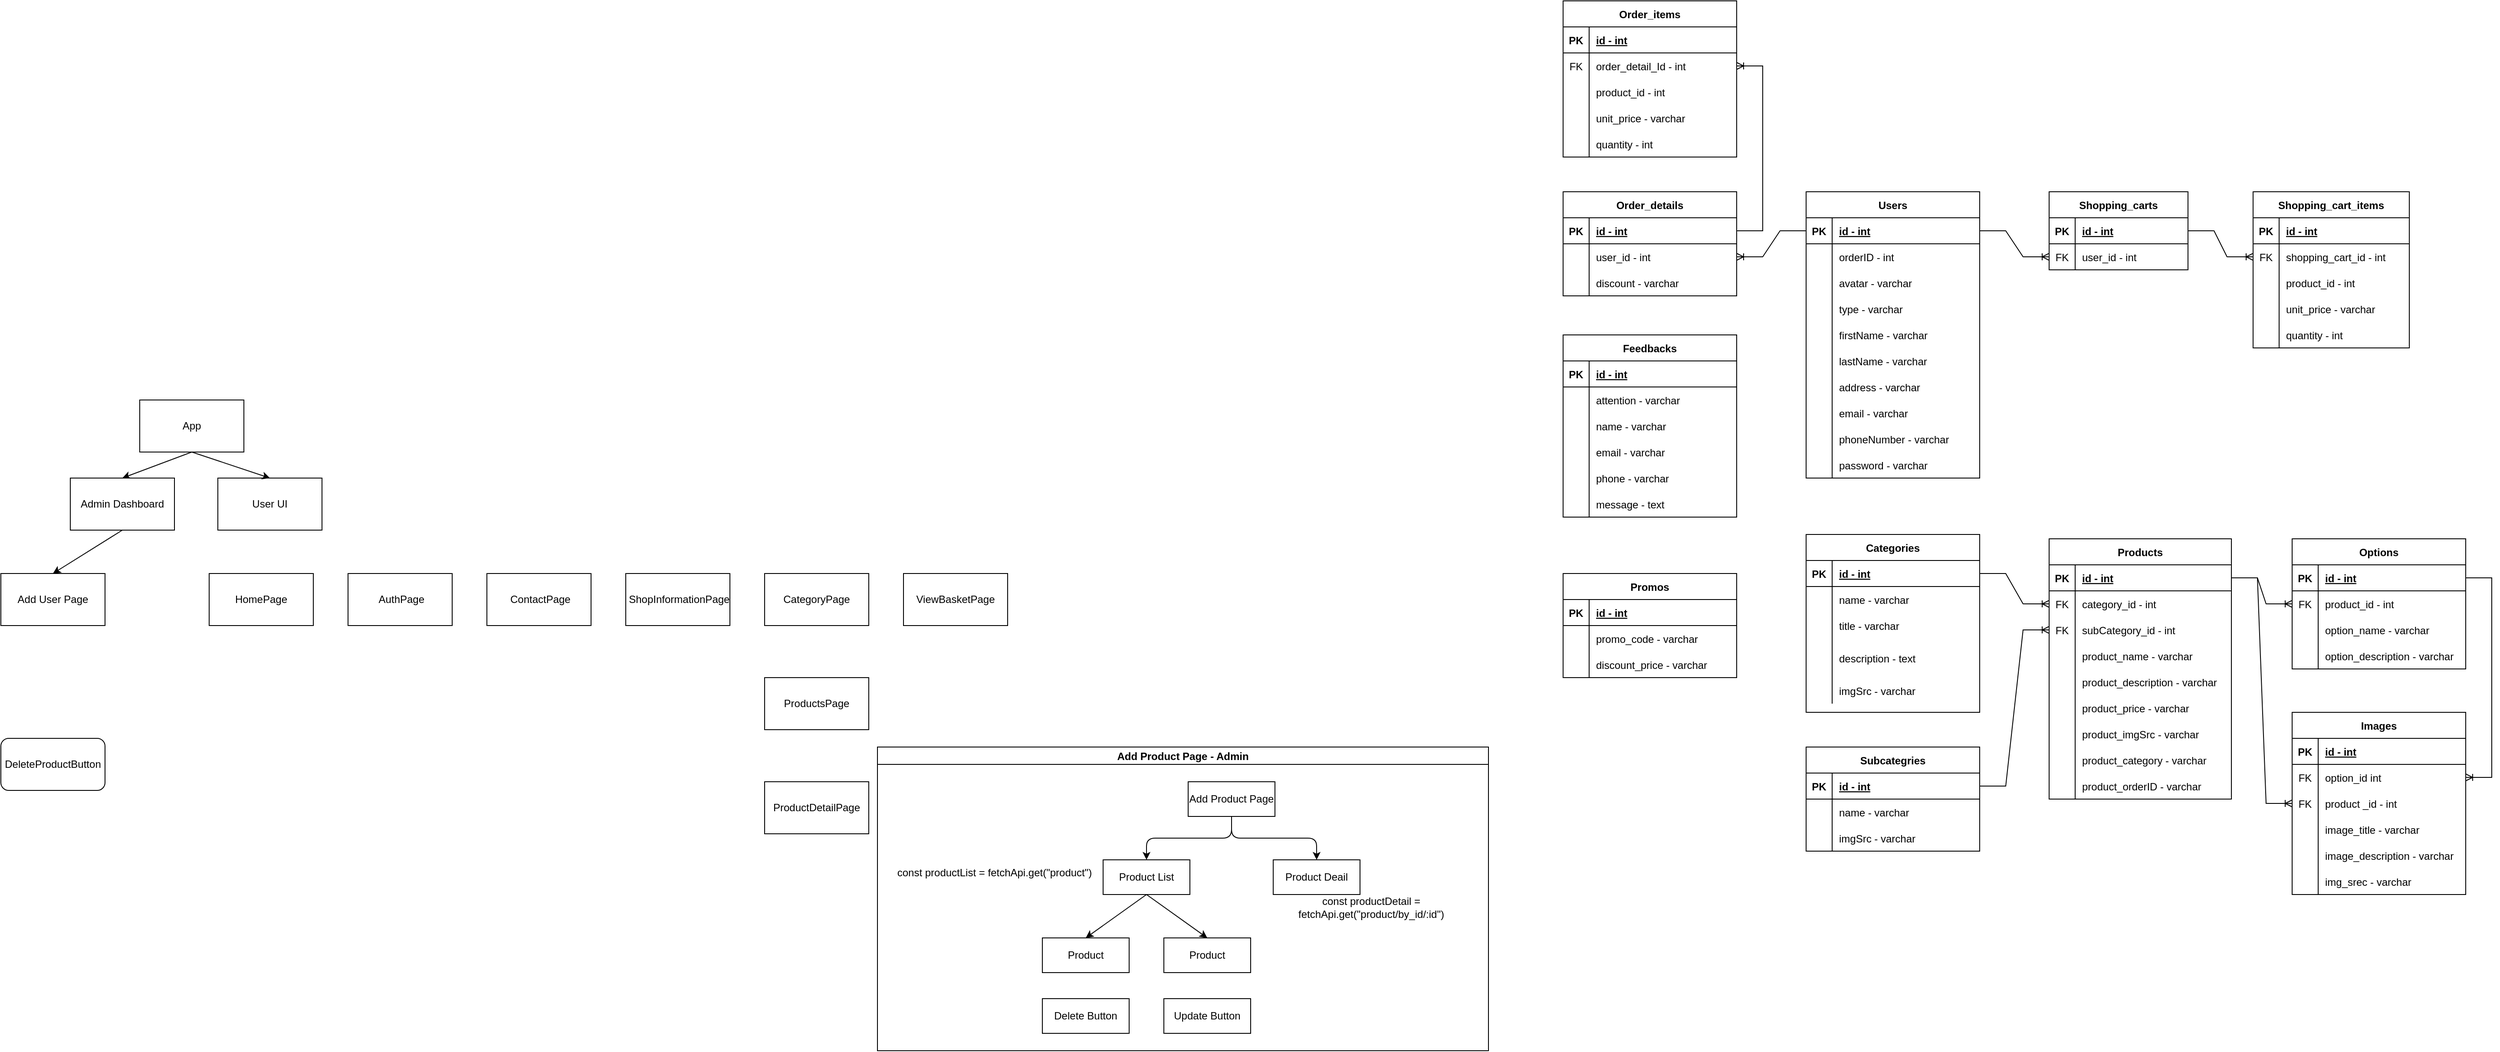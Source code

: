 <mxfile version="21.0.2" type="github">
  <diagram id="C5RBs43oDa-KdzZeNtuy" name="Page-1">
    <mxGraphModel dx="2214" dy="1957" grid="1" gridSize="10" guides="1" tooltips="1" connect="1" arrows="1" fold="1" page="1" pageScale="1" pageWidth="827" pageHeight="1169" math="0" shadow="0">
      <root>
        <mxCell id="WIyWlLk6GJQsqaUBKTNV-0" />
        <mxCell id="WIyWlLk6GJQsqaUBKTNV-1" parent="WIyWlLk6GJQsqaUBKTNV-0" />
        <mxCell id="weGsG4Guk15ztigSZ8if-2" value="App" style="rounded=0;whiteSpace=wrap;html=1;" parent="WIyWlLk6GJQsqaUBKTNV-1" vertex="1">
          <mxGeometry x="120" y="80" width="120" height="60" as="geometry" />
        </mxCell>
        <mxCell id="weGsG4Guk15ztigSZ8if-3" value="" style="endArrow=classic;html=1;rounded=0;exitX=0.5;exitY=1;exitDx=0;exitDy=0;entryX=0.5;entryY=0;entryDx=0;entryDy=0;" parent="WIyWlLk6GJQsqaUBKTNV-1" source="weGsG4Guk15ztigSZ8if-2" target="weGsG4Guk15ztigSZ8if-5" edge="1">
          <mxGeometry width="50" height="50" relative="1" as="geometry">
            <mxPoint x="400" y="360" as="sourcePoint" />
            <mxPoint x="180" y="240" as="targetPoint" />
          </mxGeometry>
        </mxCell>
        <mxCell id="weGsG4Guk15ztigSZ8if-4" value="HomePage" style="rounded=0;whiteSpace=wrap;html=1;" parent="WIyWlLk6GJQsqaUBKTNV-1" vertex="1">
          <mxGeometry x="200" y="280" width="120" height="60" as="geometry" />
        </mxCell>
        <mxCell id="weGsG4Guk15ztigSZ8if-5" value="Admin Dashboard" style="rounded=0;whiteSpace=wrap;html=1;" parent="WIyWlLk6GJQsqaUBKTNV-1" vertex="1">
          <mxGeometry x="40" y="170" width="120" height="60" as="geometry" />
        </mxCell>
        <mxCell id="weGsG4Guk15ztigSZ8if-6" value="User UI" style="rounded=0;whiteSpace=wrap;html=1;" parent="WIyWlLk6GJQsqaUBKTNV-1" vertex="1">
          <mxGeometry x="210" y="170" width="120" height="60" as="geometry" />
        </mxCell>
        <mxCell id="weGsG4Guk15ztigSZ8if-7" value="" style="endArrow=classic;html=1;rounded=0;entryX=0.5;entryY=0;entryDx=0;entryDy=0;" parent="WIyWlLk6GJQsqaUBKTNV-1" target="weGsG4Guk15ztigSZ8if-6" edge="1">
          <mxGeometry width="50" height="50" relative="1" as="geometry">
            <mxPoint x="180" y="140" as="sourcePoint" />
            <mxPoint x="110" y="180" as="targetPoint" />
          </mxGeometry>
        </mxCell>
        <mxCell id="weGsG4Guk15ztigSZ8if-8" value="&amp;nbsp;AuthPage" style="rounded=0;whiteSpace=wrap;html=1;" parent="WIyWlLk6GJQsqaUBKTNV-1" vertex="1">
          <mxGeometry x="360" y="280" width="120" height="60" as="geometry" />
        </mxCell>
        <mxCell id="weGsG4Guk15ztigSZ8if-9" value="&amp;nbsp;ContactPage" style="rounded=0;whiteSpace=wrap;html=1;" parent="WIyWlLk6GJQsqaUBKTNV-1" vertex="1">
          <mxGeometry x="520" y="280" width="120" height="60" as="geometry" />
        </mxCell>
        <mxCell id="weGsG4Guk15ztigSZ8if-10" value="&amp;nbsp;ShopInformationPage" style="rounded=0;whiteSpace=wrap;html=1;" parent="WIyWlLk6GJQsqaUBKTNV-1" vertex="1">
          <mxGeometry x="680" y="280" width="120" height="60" as="geometry" />
        </mxCell>
        <mxCell id="weGsG4Guk15ztigSZ8if-11" value="CategoryPage" style="rounded=0;whiteSpace=wrap;html=1;" parent="WIyWlLk6GJQsqaUBKTNV-1" vertex="1">
          <mxGeometry x="840" y="280" width="120" height="60" as="geometry" />
        </mxCell>
        <mxCell id="weGsG4Guk15ztigSZ8if-12" value="ProductsPage" style="rounded=0;whiteSpace=wrap;html=1;" parent="WIyWlLk6GJQsqaUBKTNV-1" vertex="1">
          <mxGeometry x="840" y="400" width="120" height="60" as="geometry" />
        </mxCell>
        <mxCell id="weGsG4Guk15ztigSZ8if-13" value="ProductDetailPage" style="rounded=0;whiteSpace=wrap;html=1;" parent="WIyWlLk6GJQsqaUBKTNV-1" vertex="1">
          <mxGeometry x="840" y="520" width="120" height="60" as="geometry" />
        </mxCell>
        <mxCell id="weGsG4Guk15ztigSZ8if-14" value="ViewBasketPage" style="rounded=0;whiteSpace=wrap;html=1;" parent="WIyWlLk6GJQsqaUBKTNV-1" vertex="1">
          <mxGeometry x="1000" y="280" width="120" height="60" as="geometry" />
        </mxCell>
        <mxCell id="weGsG4Guk15ztigSZ8if-25" value="Users" style="shape=table;startSize=30;container=1;collapsible=1;childLayout=tableLayout;fixedRows=1;rowLines=0;fontStyle=1;align=center;resizeLast=1;" parent="WIyWlLk6GJQsqaUBKTNV-1" vertex="1">
          <mxGeometry x="2040" y="-160" width="200" height="330" as="geometry" />
        </mxCell>
        <mxCell id="weGsG4Guk15ztigSZ8if-26" value="" style="shape=tableRow;horizontal=0;startSize=0;swimlaneHead=0;swimlaneBody=0;fillColor=none;collapsible=0;dropTarget=0;points=[[0,0.5],[1,0.5]];portConstraint=eastwest;top=0;left=0;right=0;bottom=1;" parent="weGsG4Guk15ztigSZ8if-25" vertex="1">
          <mxGeometry y="30" width="200" height="30" as="geometry" />
        </mxCell>
        <mxCell id="weGsG4Guk15ztigSZ8if-27" value="PK" style="shape=partialRectangle;connectable=0;fillColor=none;top=0;left=0;bottom=0;right=0;fontStyle=1;overflow=hidden;" parent="weGsG4Guk15ztigSZ8if-26" vertex="1">
          <mxGeometry width="30" height="30" as="geometry">
            <mxRectangle width="30" height="30" as="alternateBounds" />
          </mxGeometry>
        </mxCell>
        <mxCell id="weGsG4Guk15ztigSZ8if-28" value="id - int" style="shape=partialRectangle;connectable=0;fillColor=none;top=0;left=0;bottom=0;right=0;align=left;spacingLeft=6;fontStyle=5;overflow=hidden;" parent="weGsG4Guk15ztigSZ8if-26" vertex="1">
          <mxGeometry x="30" width="170" height="30" as="geometry">
            <mxRectangle width="170" height="30" as="alternateBounds" />
          </mxGeometry>
        </mxCell>
        <mxCell id="weGsG4Guk15ztigSZ8if-29" value="" style="shape=tableRow;horizontal=0;startSize=0;swimlaneHead=0;swimlaneBody=0;fillColor=none;collapsible=0;dropTarget=0;points=[[0,0.5],[1,0.5]];portConstraint=eastwest;top=0;left=0;right=0;bottom=0;" parent="weGsG4Guk15ztigSZ8if-25" vertex="1">
          <mxGeometry y="60" width="200" height="30" as="geometry" />
        </mxCell>
        <mxCell id="weGsG4Guk15ztigSZ8if-30" value="" style="shape=partialRectangle;connectable=0;fillColor=none;top=0;left=0;bottom=0;right=0;editable=1;overflow=hidden;" parent="weGsG4Guk15ztigSZ8if-29" vertex="1">
          <mxGeometry width="30" height="30" as="geometry">
            <mxRectangle width="30" height="30" as="alternateBounds" />
          </mxGeometry>
        </mxCell>
        <mxCell id="weGsG4Guk15ztigSZ8if-31" value="orderID - int" style="shape=partialRectangle;connectable=0;fillColor=none;top=0;left=0;bottom=0;right=0;align=left;spacingLeft=6;overflow=hidden;" parent="weGsG4Guk15ztigSZ8if-29" vertex="1">
          <mxGeometry x="30" width="170" height="30" as="geometry">
            <mxRectangle width="170" height="30" as="alternateBounds" />
          </mxGeometry>
        </mxCell>
        <mxCell id="weGsG4Guk15ztigSZ8if-32" value="" style="shape=tableRow;horizontal=0;startSize=0;swimlaneHead=0;swimlaneBody=0;fillColor=none;collapsible=0;dropTarget=0;points=[[0,0.5],[1,0.5]];portConstraint=eastwest;top=0;left=0;right=0;bottom=0;" parent="weGsG4Guk15ztigSZ8if-25" vertex="1">
          <mxGeometry y="90" width="200" height="30" as="geometry" />
        </mxCell>
        <mxCell id="weGsG4Guk15ztigSZ8if-33" value="" style="shape=partialRectangle;connectable=0;fillColor=none;top=0;left=0;bottom=0;right=0;editable=1;overflow=hidden;" parent="weGsG4Guk15ztigSZ8if-32" vertex="1">
          <mxGeometry width="30" height="30" as="geometry">
            <mxRectangle width="30" height="30" as="alternateBounds" />
          </mxGeometry>
        </mxCell>
        <mxCell id="weGsG4Guk15ztigSZ8if-34" value="avatar - varchar" style="shape=partialRectangle;connectable=0;fillColor=none;top=0;left=0;bottom=0;right=0;align=left;spacingLeft=6;overflow=hidden;" parent="weGsG4Guk15ztigSZ8if-32" vertex="1">
          <mxGeometry x="30" width="170" height="30" as="geometry">
            <mxRectangle width="170" height="30" as="alternateBounds" />
          </mxGeometry>
        </mxCell>
        <mxCell id="weGsG4Guk15ztigSZ8if-35" value="" style="shape=tableRow;horizontal=0;startSize=0;swimlaneHead=0;swimlaneBody=0;fillColor=none;collapsible=0;dropTarget=0;points=[[0,0.5],[1,0.5]];portConstraint=eastwest;top=0;left=0;right=0;bottom=0;" parent="weGsG4Guk15ztigSZ8if-25" vertex="1">
          <mxGeometry y="120" width="200" height="30" as="geometry" />
        </mxCell>
        <mxCell id="weGsG4Guk15ztigSZ8if-36" value="" style="shape=partialRectangle;connectable=0;fillColor=none;top=0;left=0;bottom=0;right=0;editable=1;overflow=hidden;" parent="weGsG4Guk15ztigSZ8if-35" vertex="1">
          <mxGeometry width="30" height="30" as="geometry">
            <mxRectangle width="30" height="30" as="alternateBounds" />
          </mxGeometry>
        </mxCell>
        <mxCell id="weGsG4Guk15ztigSZ8if-37" value="type - varchar " style="shape=partialRectangle;connectable=0;fillColor=none;top=0;left=0;bottom=0;right=0;align=left;spacingLeft=6;overflow=hidden;" parent="weGsG4Guk15ztigSZ8if-35" vertex="1">
          <mxGeometry x="30" width="170" height="30" as="geometry">
            <mxRectangle width="170" height="30" as="alternateBounds" />
          </mxGeometry>
        </mxCell>
        <mxCell id="weGsG4Guk15ztigSZ8if-38" value="" style="shape=tableRow;horizontal=0;startSize=0;swimlaneHead=0;swimlaneBody=0;fillColor=none;collapsible=0;dropTarget=0;points=[[0,0.5],[1,0.5]];portConstraint=eastwest;top=0;left=0;right=0;bottom=0;" parent="weGsG4Guk15ztigSZ8if-25" vertex="1">
          <mxGeometry y="150" width="200" height="30" as="geometry" />
        </mxCell>
        <mxCell id="weGsG4Guk15ztigSZ8if-39" value="" style="shape=partialRectangle;connectable=0;fillColor=none;top=0;left=0;bottom=0;right=0;editable=1;overflow=hidden;" parent="weGsG4Guk15ztigSZ8if-38" vertex="1">
          <mxGeometry width="30" height="30" as="geometry">
            <mxRectangle width="30" height="30" as="alternateBounds" />
          </mxGeometry>
        </mxCell>
        <mxCell id="weGsG4Guk15ztigSZ8if-40" value="firstName - varchar " style="shape=partialRectangle;connectable=0;fillColor=none;top=0;left=0;bottom=0;right=0;align=left;spacingLeft=6;overflow=hidden;" parent="weGsG4Guk15ztigSZ8if-38" vertex="1">
          <mxGeometry x="30" width="170" height="30" as="geometry">
            <mxRectangle width="170" height="30" as="alternateBounds" />
          </mxGeometry>
        </mxCell>
        <mxCell id="weGsG4Guk15ztigSZ8if-41" value="" style="shape=tableRow;horizontal=0;startSize=0;swimlaneHead=0;swimlaneBody=0;fillColor=none;collapsible=0;dropTarget=0;points=[[0,0.5],[1,0.5]];portConstraint=eastwest;top=0;left=0;right=0;bottom=0;" parent="weGsG4Guk15ztigSZ8if-25" vertex="1">
          <mxGeometry y="180" width="200" height="30" as="geometry" />
        </mxCell>
        <mxCell id="weGsG4Guk15ztigSZ8if-42" value="" style="shape=partialRectangle;connectable=0;fillColor=none;top=0;left=0;bottom=0;right=0;editable=1;overflow=hidden;" parent="weGsG4Guk15ztigSZ8if-41" vertex="1">
          <mxGeometry width="30" height="30" as="geometry">
            <mxRectangle width="30" height="30" as="alternateBounds" />
          </mxGeometry>
        </mxCell>
        <mxCell id="weGsG4Guk15ztigSZ8if-43" value="lastName - varchar " style="shape=partialRectangle;connectable=0;fillColor=none;top=0;left=0;bottom=0;right=0;align=left;spacingLeft=6;overflow=hidden;" parent="weGsG4Guk15ztigSZ8if-41" vertex="1">
          <mxGeometry x="30" width="170" height="30" as="geometry">
            <mxRectangle width="170" height="30" as="alternateBounds" />
          </mxGeometry>
        </mxCell>
        <mxCell id="weGsG4Guk15ztigSZ8if-44" value="" style="shape=tableRow;horizontal=0;startSize=0;swimlaneHead=0;swimlaneBody=0;fillColor=none;collapsible=0;dropTarget=0;points=[[0,0.5],[1,0.5]];portConstraint=eastwest;top=0;left=0;right=0;bottom=0;" parent="weGsG4Guk15ztigSZ8if-25" vertex="1">
          <mxGeometry y="210" width="200" height="30" as="geometry" />
        </mxCell>
        <mxCell id="weGsG4Guk15ztigSZ8if-45" value="" style="shape=partialRectangle;connectable=0;fillColor=none;top=0;left=0;bottom=0;right=0;editable=1;overflow=hidden;" parent="weGsG4Guk15ztigSZ8if-44" vertex="1">
          <mxGeometry width="30" height="30" as="geometry">
            <mxRectangle width="30" height="30" as="alternateBounds" />
          </mxGeometry>
        </mxCell>
        <mxCell id="weGsG4Guk15ztigSZ8if-46" value="address - varchar " style="shape=partialRectangle;connectable=0;fillColor=none;top=0;left=0;bottom=0;right=0;align=left;spacingLeft=6;overflow=hidden;" parent="weGsG4Guk15ztigSZ8if-44" vertex="1">
          <mxGeometry x="30" width="170" height="30" as="geometry">
            <mxRectangle width="170" height="30" as="alternateBounds" />
          </mxGeometry>
        </mxCell>
        <mxCell id="weGsG4Guk15ztigSZ8if-47" value="" style="shape=tableRow;horizontal=0;startSize=0;swimlaneHead=0;swimlaneBody=0;fillColor=none;collapsible=0;dropTarget=0;points=[[0,0.5],[1,0.5]];portConstraint=eastwest;top=0;left=0;right=0;bottom=0;" parent="weGsG4Guk15ztigSZ8if-25" vertex="1">
          <mxGeometry y="240" width="200" height="30" as="geometry" />
        </mxCell>
        <mxCell id="weGsG4Guk15ztigSZ8if-48" value="" style="shape=partialRectangle;connectable=0;fillColor=none;top=0;left=0;bottom=0;right=0;editable=1;overflow=hidden;" parent="weGsG4Guk15ztigSZ8if-47" vertex="1">
          <mxGeometry width="30" height="30" as="geometry">
            <mxRectangle width="30" height="30" as="alternateBounds" />
          </mxGeometry>
        </mxCell>
        <mxCell id="weGsG4Guk15ztigSZ8if-49" value="email - varchar " style="shape=partialRectangle;connectable=0;fillColor=none;top=0;left=0;bottom=0;right=0;align=left;spacingLeft=6;overflow=hidden;" parent="weGsG4Guk15ztigSZ8if-47" vertex="1">
          <mxGeometry x="30" width="170" height="30" as="geometry">
            <mxRectangle width="170" height="30" as="alternateBounds" />
          </mxGeometry>
        </mxCell>
        <mxCell id="weGsG4Guk15ztigSZ8if-50" value="" style="shape=tableRow;horizontal=0;startSize=0;swimlaneHead=0;swimlaneBody=0;fillColor=none;collapsible=0;dropTarget=0;points=[[0,0.5],[1,0.5]];portConstraint=eastwest;top=0;left=0;right=0;bottom=0;" parent="weGsG4Guk15ztigSZ8if-25" vertex="1">
          <mxGeometry y="270" width="200" height="30" as="geometry" />
        </mxCell>
        <mxCell id="weGsG4Guk15ztigSZ8if-51" value="" style="shape=partialRectangle;connectable=0;fillColor=none;top=0;left=0;bottom=0;right=0;editable=1;overflow=hidden;" parent="weGsG4Guk15ztigSZ8if-50" vertex="1">
          <mxGeometry width="30" height="30" as="geometry">
            <mxRectangle width="30" height="30" as="alternateBounds" />
          </mxGeometry>
        </mxCell>
        <mxCell id="weGsG4Guk15ztigSZ8if-52" value="phoneNumber - varchar " style="shape=partialRectangle;connectable=0;fillColor=none;top=0;left=0;bottom=0;right=0;align=left;spacingLeft=6;overflow=hidden;" parent="weGsG4Guk15ztigSZ8if-50" vertex="1">
          <mxGeometry x="30" width="170" height="30" as="geometry">
            <mxRectangle width="170" height="30" as="alternateBounds" />
          </mxGeometry>
        </mxCell>
        <mxCell id="weGsG4Guk15ztigSZ8if-53" value="" style="shape=tableRow;horizontal=0;startSize=0;swimlaneHead=0;swimlaneBody=0;fillColor=none;collapsible=0;dropTarget=0;points=[[0,0.5],[1,0.5]];portConstraint=eastwest;top=0;left=0;right=0;bottom=0;" parent="weGsG4Guk15ztigSZ8if-25" vertex="1">
          <mxGeometry y="300" width="200" height="30" as="geometry" />
        </mxCell>
        <mxCell id="weGsG4Guk15ztigSZ8if-54" value="" style="shape=partialRectangle;connectable=0;fillColor=none;top=0;left=0;bottom=0;right=0;editable=1;overflow=hidden;" parent="weGsG4Guk15ztigSZ8if-53" vertex="1">
          <mxGeometry width="30" height="30" as="geometry">
            <mxRectangle width="30" height="30" as="alternateBounds" />
          </mxGeometry>
        </mxCell>
        <mxCell id="weGsG4Guk15ztigSZ8if-55" value="password - varchar " style="shape=partialRectangle;connectable=0;fillColor=none;top=0;left=0;bottom=0;right=0;align=left;spacingLeft=6;overflow=hidden;" parent="weGsG4Guk15ztigSZ8if-53" vertex="1">
          <mxGeometry x="30" width="170" height="30" as="geometry">
            <mxRectangle width="170" height="30" as="alternateBounds" />
          </mxGeometry>
        </mxCell>
        <mxCell id="weGsG4Guk15ztigSZ8if-56" value="Categories" style="shape=table;startSize=30;container=1;collapsible=1;childLayout=tableLayout;fixedRows=1;rowLines=0;fontStyle=1;align=center;resizeLast=1;" parent="WIyWlLk6GJQsqaUBKTNV-1" vertex="1">
          <mxGeometry x="2040" y="235" width="200" height="205" as="geometry" />
        </mxCell>
        <mxCell id="weGsG4Guk15ztigSZ8if-57" value="" style="shape=tableRow;horizontal=0;startSize=0;swimlaneHead=0;swimlaneBody=0;fillColor=none;collapsible=0;dropTarget=0;points=[[0,0.5],[1,0.5]];portConstraint=eastwest;top=0;left=0;right=0;bottom=1;" parent="weGsG4Guk15ztigSZ8if-56" vertex="1">
          <mxGeometry y="30" width="200" height="30" as="geometry" />
        </mxCell>
        <mxCell id="weGsG4Guk15ztigSZ8if-58" value="PK" style="shape=partialRectangle;connectable=0;fillColor=none;top=0;left=0;bottom=0;right=0;fontStyle=1;overflow=hidden;" parent="weGsG4Guk15ztigSZ8if-57" vertex="1">
          <mxGeometry width="30" height="30" as="geometry">
            <mxRectangle width="30" height="30" as="alternateBounds" />
          </mxGeometry>
        </mxCell>
        <mxCell id="weGsG4Guk15ztigSZ8if-59" value="id - int" style="shape=partialRectangle;connectable=0;fillColor=none;top=0;left=0;bottom=0;right=0;align=left;spacingLeft=6;fontStyle=5;overflow=hidden;" parent="weGsG4Guk15ztigSZ8if-57" vertex="1">
          <mxGeometry x="30" width="170" height="30" as="geometry">
            <mxRectangle width="170" height="30" as="alternateBounds" />
          </mxGeometry>
        </mxCell>
        <mxCell id="weGsG4Guk15ztigSZ8if-60" value="" style="shape=tableRow;horizontal=0;startSize=0;swimlaneHead=0;swimlaneBody=0;fillColor=none;collapsible=0;dropTarget=0;points=[[0,0.5],[1,0.5]];portConstraint=eastwest;top=0;left=0;right=0;bottom=0;" parent="weGsG4Guk15ztigSZ8if-56" vertex="1">
          <mxGeometry y="60" width="200" height="30" as="geometry" />
        </mxCell>
        <mxCell id="weGsG4Guk15ztigSZ8if-61" value="" style="shape=partialRectangle;connectable=0;fillColor=none;top=0;left=0;bottom=0;right=0;editable=1;overflow=hidden;" parent="weGsG4Guk15ztigSZ8if-60" vertex="1">
          <mxGeometry width="30" height="30" as="geometry">
            <mxRectangle width="30" height="30" as="alternateBounds" />
          </mxGeometry>
        </mxCell>
        <mxCell id="weGsG4Guk15ztigSZ8if-62" value="name - varchar    " style="shape=partialRectangle;connectable=0;fillColor=none;top=0;left=0;bottom=0;right=0;align=left;spacingLeft=6;overflow=hidden;" parent="weGsG4Guk15ztigSZ8if-60" vertex="1">
          <mxGeometry x="30" width="170" height="30" as="geometry">
            <mxRectangle width="170" height="30" as="alternateBounds" />
          </mxGeometry>
        </mxCell>
        <mxCell id="weGsG4Guk15ztigSZ8if-75" value="" style="shape=tableRow;horizontal=0;startSize=0;swimlaneHead=0;swimlaneBody=0;fillColor=none;collapsible=0;dropTarget=0;points=[[0,0.5],[1,0.5]];portConstraint=eastwest;top=0;left=0;right=0;bottom=0;" parent="weGsG4Guk15ztigSZ8if-56" vertex="1">
          <mxGeometry y="90" width="200" height="30" as="geometry" />
        </mxCell>
        <mxCell id="weGsG4Guk15ztigSZ8if-76" value="" style="shape=partialRectangle;connectable=0;fillColor=none;top=0;left=0;bottom=0;right=0;editable=1;overflow=hidden;" parent="weGsG4Guk15ztigSZ8if-75" vertex="1">
          <mxGeometry width="30" height="30" as="geometry">
            <mxRectangle width="30" height="30" as="alternateBounds" />
          </mxGeometry>
        </mxCell>
        <mxCell id="weGsG4Guk15ztigSZ8if-77" value="title - varchar " style="shape=partialRectangle;connectable=0;fillColor=none;top=0;left=0;bottom=0;right=0;align=left;spacingLeft=6;overflow=hidden;" parent="weGsG4Guk15ztigSZ8if-75" vertex="1">
          <mxGeometry x="30" width="170" height="30" as="geometry">
            <mxRectangle width="170" height="30" as="alternateBounds" />
          </mxGeometry>
        </mxCell>
        <mxCell id="weGsG4Guk15ztigSZ8if-78" value="" style="shape=tableRow;horizontal=0;startSize=0;swimlaneHead=0;swimlaneBody=0;fillColor=none;collapsible=0;dropTarget=0;points=[[0,0.5],[1,0.5]];portConstraint=eastwest;top=0;left=0;right=0;bottom=0;" parent="weGsG4Guk15ztigSZ8if-56" vertex="1">
          <mxGeometry y="120" width="200" height="45" as="geometry" />
        </mxCell>
        <mxCell id="weGsG4Guk15ztigSZ8if-79" value="" style="shape=partialRectangle;connectable=0;fillColor=none;top=0;left=0;bottom=0;right=0;editable=1;overflow=hidden;" parent="weGsG4Guk15ztigSZ8if-78" vertex="1">
          <mxGeometry width="30" height="45" as="geometry">
            <mxRectangle width="30" height="45" as="alternateBounds" />
          </mxGeometry>
        </mxCell>
        <mxCell id="weGsG4Guk15ztigSZ8if-80" value="description - text " style="shape=partialRectangle;connectable=0;fillColor=none;top=0;left=0;bottom=0;right=0;align=left;spacingLeft=6;overflow=hidden;" parent="weGsG4Guk15ztigSZ8if-78" vertex="1">
          <mxGeometry x="30" width="170" height="45" as="geometry">
            <mxRectangle width="170" height="45" as="alternateBounds" />
          </mxGeometry>
        </mxCell>
        <mxCell id="weGsG4Guk15ztigSZ8if-81" value="" style="shape=tableRow;horizontal=0;startSize=0;swimlaneHead=0;swimlaneBody=0;fillColor=none;collapsible=0;dropTarget=0;points=[[0,0.5],[1,0.5]];portConstraint=eastwest;top=0;left=0;right=0;bottom=0;" parent="weGsG4Guk15ztigSZ8if-56" vertex="1">
          <mxGeometry y="165" width="200" height="30" as="geometry" />
        </mxCell>
        <mxCell id="weGsG4Guk15ztigSZ8if-82" value="" style="shape=partialRectangle;connectable=0;fillColor=none;top=0;left=0;bottom=0;right=0;editable=1;overflow=hidden;" parent="weGsG4Guk15ztigSZ8if-81" vertex="1">
          <mxGeometry width="30" height="30" as="geometry">
            <mxRectangle width="30" height="30" as="alternateBounds" />
          </mxGeometry>
        </mxCell>
        <mxCell id="weGsG4Guk15ztigSZ8if-83" value="imgSrc - varchar" style="shape=partialRectangle;connectable=0;fillColor=none;top=0;left=0;bottom=0;right=0;align=left;spacingLeft=6;overflow=hidden;" parent="weGsG4Guk15ztigSZ8if-81" vertex="1">
          <mxGeometry x="30" width="170" height="30" as="geometry">
            <mxRectangle width="170" height="30" as="alternateBounds" />
          </mxGeometry>
        </mxCell>
        <mxCell id="jM01VXwZGO_1zwO18EZd-0" value="Add User Page" style="rounded=0;whiteSpace=wrap;html=1;" parent="WIyWlLk6GJQsqaUBKTNV-1" vertex="1">
          <mxGeometry x="-40" y="280" width="120" height="60" as="geometry" />
        </mxCell>
        <mxCell id="jM01VXwZGO_1zwO18EZd-1" value="" style="endArrow=classic;html=1;rounded=0;exitX=0.5;exitY=1;exitDx=0;exitDy=0;entryX=0.5;entryY=0;entryDx=0;entryDy=0;" parent="WIyWlLk6GJQsqaUBKTNV-1" source="weGsG4Guk15ztigSZ8if-5" target="jM01VXwZGO_1zwO18EZd-0" edge="1">
          <mxGeometry width="50" height="50" relative="1" as="geometry">
            <mxPoint x="190" y="150" as="sourcePoint" />
            <mxPoint x="110" y="180" as="targetPoint" />
          </mxGeometry>
        </mxCell>
        <mxCell id="jM01VXwZGO_1zwO18EZd-2" value="DeleteProductButton" style="rounded=1;whiteSpace=wrap;html=1;" parent="WIyWlLk6GJQsqaUBKTNV-1" vertex="1">
          <mxGeometry x="-40" y="470" width="120" height="60" as="geometry" />
        </mxCell>
        <mxCell id="jM01VXwZGO_1zwO18EZd-3" value="Add Product Page - Admin" style="swimlane;startSize=20;horizontal=1;childLayout=treeLayout;horizontalTree=0;resizable=0;containerType=tree;fontSize=12;" parent="WIyWlLk6GJQsqaUBKTNV-1" vertex="1">
          <mxGeometry x="970" y="480" width="704" height="350" as="geometry" />
        </mxCell>
        <mxCell id="jM01VXwZGO_1zwO18EZd-4" value="Add Product Page" style="whiteSpace=wrap;html=1;" parent="jM01VXwZGO_1zwO18EZd-3" vertex="1">
          <mxGeometry x="358" y="40" width="100" height="40" as="geometry" />
        </mxCell>
        <mxCell id="jM01VXwZGO_1zwO18EZd-7" value="Product Deail" style="whiteSpace=wrap;html=1;" parent="jM01VXwZGO_1zwO18EZd-3" vertex="1">
          <mxGeometry x="456" y="130" width="100" height="40" as="geometry" />
        </mxCell>
        <mxCell id="jM01VXwZGO_1zwO18EZd-8" value="" style="edgeStyle=elbowEdgeStyle;elbow=vertical;html=1;rounded=1;curved=0;sourcePerimeterSpacing=0;targetPerimeterSpacing=0;startSize=6;endSize=6;" parent="jM01VXwZGO_1zwO18EZd-3" source="jM01VXwZGO_1zwO18EZd-4" target="jM01VXwZGO_1zwO18EZd-7" edge="1">
          <mxGeometry relative="1" as="geometry" />
        </mxCell>
        <mxCell id="jM01VXwZGO_1zwO18EZd-20" value="Product List" style="whiteSpace=wrap;html=1;" parent="jM01VXwZGO_1zwO18EZd-3" vertex="1">
          <mxGeometry x="260" y="130" width="100" height="40" as="geometry" />
        </mxCell>
        <mxCell id="jM01VXwZGO_1zwO18EZd-21" value="" style="edgeStyle=elbowEdgeStyle;elbow=vertical;html=1;rounded=1;curved=0;sourcePerimeterSpacing=0;targetPerimeterSpacing=0;startSize=6;endSize=6;" parent="jM01VXwZGO_1zwO18EZd-3" source="jM01VXwZGO_1zwO18EZd-4" target="jM01VXwZGO_1zwO18EZd-20" edge="1">
          <mxGeometry relative="1" as="geometry">
            <mxPoint x="2" y="80" as="sourcePoint" />
            <mxPoint x="-68" y="130" as="targetPoint" />
          </mxGeometry>
        </mxCell>
        <mxCell id="jM01VXwZGO_1zwO18EZd-22" value="Delete Button" style="rounded=0;whiteSpace=wrap;html=1;" parent="jM01VXwZGO_1zwO18EZd-3" vertex="1">
          <mxGeometry x="190" y="290" width="100" height="40" as="geometry" />
        </mxCell>
        <mxCell id="jM01VXwZGO_1zwO18EZd-25" value="Update Button" style="rounded=0;whiteSpace=wrap;html=1;" parent="jM01VXwZGO_1zwO18EZd-3" vertex="1">
          <mxGeometry x="330" y="290" width="100" height="40" as="geometry" />
        </mxCell>
        <mxCell id="jM01VXwZGO_1zwO18EZd-26" value="Product" style="rounded=0;whiteSpace=wrap;html=1;" parent="jM01VXwZGO_1zwO18EZd-3" vertex="1">
          <mxGeometry x="330" y="220" width="100" height="40" as="geometry" />
        </mxCell>
        <mxCell id="jM01VXwZGO_1zwO18EZd-28" value="" style="endArrow=classic;html=1;rounded=0;exitX=0.5;exitY=1;exitDx=0;exitDy=0;entryX=0.5;entryY=0;entryDx=0;entryDy=0;" parent="jM01VXwZGO_1zwO18EZd-3" source="jM01VXwZGO_1zwO18EZd-20" target="jM01VXwZGO_1zwO18EZd-26" edge="1">
          <mxGeometry width="50" height="50" relative="1" as="geometry">
            <mxPoint x="112" y="250" as="sourcePoint" />
            <mxPoint x="162" y="200" as="targetPoint" />
          </mxGeometry>
        </mxCell>
        <mxCell id="jM01VXwZGO_1zwO18EZd-31" value="Product" style="rounded=0;whiteSpace=wrap;html=1;" parent="jM01VXwZGO_1zwO18EZd-3" vertex="1">
          <mxGeometry x="190" y="220" width="100" height="40" as="geometry" />
        </mxCell>
        <mxCell id="jM01VXwZGO_1zwO18EZd-32" value="" style="endArrow=classic;html=1;rounded=0;exitX=0.5;exitY=1;exitDx=0;exitDy=0;entryX=0.5;entryY=0;entryDx=0;entryDy=0;" parent="jM01VXwZGO_1zwO18EZd-3" source="jM01VXwZGO_1zwO18EZd-20" target="jM01VXwZGO_1zwO18EZd-31" edge="1">
          <mxGeometry width="50" height="50" relative="1" as="geometry">
            <mxPoint x="212" y="170" as="sourcePoint" />
            <mxPoint x="212" y="220" as="targetPoint" />
          </mxGeometry>
        </mxCell>
        <mxCell id="jM01VXwZGO_1zwO18EZd-34" value="const productList = fetchApi.get(&quot;product&quot;)" style="text;html=1;strokeColor=none;fillColor=none;align=center;verticalAlign=middle;whiteSpace=wrap;rounded=0;" parent="jM01VXwZGO_1zwO18EZd-3" vertex="1">
          <mxGeometry x="20" y="130" width="230" height="30" as="geometry" />
        </mxCell>
        <mxCell id="jM01VXwZGO_1zwO18EZd-35" value="const productDetail = fetchApi.get(&quot;product/by_id/:id&quot;)" style="text;html=1;strokeColor=none;fillColor=none;align=center;verticalAlign=middle;whiteSpace=wrap;rounded=0;" parent="jM01VXwZGO_1zwO18EZd-3" vertex="1">
          <mxGeometry x="454" y="170" width="230" height="30" as="geometry" />
        </mxCell>
        <mxCell id="pbuK79_iq33DM5QAvoGD-0" value="Feedbacks" style="shape=table;startSize=30;container=1;collapsible=1;childLayout=tableLayout;fixedRows=1;rowLines=0;fontStyle=1;align=center;resizeLast=1;" parent="WIyWlLk6GJQsqaUBKTNV-1" vertex="1">
          <mxGeometry x="1760" y="5" width="200" height="210" as="geometry" />
        </mxCell>
        <mxCell id="pbuK79_iq33DM5QAvoGD-1" value="" style="shape=tableRow;horizontal=0;startSize=0;swimlaneHead=0;swimlaneBody=0;fillColor=none;collapsible=0;dropTarget=0;points=[[0,0.5],[1,0.5]];portConstraint=eastwest;top=0;left=0;right=0;bottom=1;" parent="pbuK79_iq33DM5QAvoGD-0" vertex="1">
          <mxGeometry y="30" width="200" height="30" as="geometry" />
        </mxCell>
        <mxCell id="pbuK79_iq33DM5QAvoGD-2" value="PK" style="shape=partialRectangle;connectable=0;fillColor=none;top=0;left=0;bottom=0;right=0;fontStyle=1;overflow=hidden;" parent="pbuK79_iq33DM5QAvoGD-1" vertex="1">
          <mxGeometry width="30" height="30" as="geometry">
            <mxRectangle width="30" height="30" as="alternateBounds" />
          </mxGeometry>
        </mxCell>
        <mxCell id="pbuK79_iq33DM5QAvoGD-3" value="id - int" style="shape=partialRectangle;connectable=0;fillColor=none;top=0;left=0;bottom=0;right=0;align=left;spacingLeft=6;fontStyle=5;overflow=hidden;" parent="pbuK79_iq33DM5QAvoGD-1" vertex="1">
          <mxGeometry x="30" width="170" height="30" as="geometry">
            <mxRectangle width="170" height="30" as="alternateBounds" />
          </mxGeometry>
        </mxCell>
        <mxCell id="pbuK79_iq33DM5QAvoGD-4" value="" style="shape=tableRow;horizontal=0;startSize=0;swimlaneHead=0;swimlaneBody=0;fillColor=none;collapsible=0;dropTarget=0;points=[[0,0.5],[1,0.5]];portConstraint=eastwest;top=0;left=0;right=0;bottom=0;" parent="pbuK79_iq33DM5QAvoGD-0" vertex="1">
          <mxGeometry y="60" width="200" height="30" as="geometry" />
        </mxCell>
        <mxCell id="pbuK79_iq33DM5QAvoGD-5" value="" style="shape=partialRectangle;connectable=0;fillColor=none;top=0;left=0;bottom=0;right=0;editable=1;overflow=hidden;" parent="pbuK79_iq33DM5QAvoGD-4" vertex="1">
          <mxGeometry width="30" height="30" as="geometry">
            <mxRectangle width="30" height="30" as="alternateBounds" />
          </mxGeometry>
        </mxCell>
        <mxCell id="pbuK79_iq33DM5QAvoGD-6" value="attention - varchar    " style="shape=partialRectangle;connectable=0;fillColor=none;top=0;left=0;bottom=0;right=0;align=left;spacingLeft=6;overflow=hidden;" parent="pbuK79_iq33DM5QAvoGD-4" vertex="1">
          <mxGeometry x="30" width="170" height="30" as="geometry">
            <mxRectangle width="170" height="30" as="alternateBounds" />
          </mxGeometry>
        </mxCell>
        <mxCell id="pbuK79_iq33DM5QAvoGD-7" value="" style="shape=tableRow;horizontal=0;startSize=0;swimlaneHead=0;swimlaneBody=0;fillColor=none;collapsible=0;dropTarget=0;points=[[0,0.5],[1,0.5]];portConstraint=eastwest;top=0;left=0;right=0;bottom=0;" parent="pbuK79_iq33DM5QAvoGD-0" vertex="1">
          <mxGeometry y="90" width="200" height="30" as="geometry" />
        </mxCell>
        <mxCell id="pbuK79_iq33DM5QAvoGD-8" value="" style="shape=partialRectangle;connectable=0;fillColor=none;top=0;left=0;bottom=0;right=0;editable=1;overflow=hidden;" parent="pbuK79_iq33DM5QAvoGD-7" vertex="1">
          <mxGeometry width="30" height="30" as="geometry">
            <mxRectangle width="30" height="30" as="alternateBounds" />
          </mxGeometry>
        </mxCell>
        <mxCell id="pbuK79_iq33DM5QAvoGD-9" value="name - varchar " style="shape=partialRectangle;connectable=0;fillColor=none;top=0;left=0;bottom=0;right=0;align=left;spacingLeft=6;overflow=hidden;" parent="pbuK79_iq33DM5QAvoGD-7" vertex="1">
          <mxGeometry x="30" width="170" height="30" as="geometry">
            <mxRectangle width="170" height="30" as="alternateBounds" />
          </mxGeometry>
        </mxCell>
        <mxCell id="pbuK79_iq33DM5QAvoGD-10" value="" style="shape=tableRow;horizontal=0;startSize=0;swimlaneHead=0;swimlaneBody=0;fillColor=none;collapsible=0;dropTarget=0;points=[[0,0.5],[1,0.5]];portConstraint=eastwest;top=0;left=0;right=0;bottom=0;" parent="pbuK79_iq33DM5QAvoGD-0" vertex="1">
          <mxGeometry y="120" width="200" height="30" as="geometry" />
        </mxCell>
        <mxCell id="pbuK79_iq33DM5QAvoGD-11" value="" style="shape=partialRectangle;connectable=0;fillColor=none;top=0;left=0;bottom=0;right=0;editable=1;overflow=hidden;" parent="pbuK79_iq33DM5QAvoGD-10" vertex="1">
          <mxGeometry width="30" height="30" as="geometry">
            <mxRectangle width="30" height="30" as="alternateBounds" />
          </mxGeometry>
        </mxCell>
        <mxCell id="pbuK79_iq33DM5QAvoGD-12" value="email - varchar" style="shape=partialRectangle;connectable=0;fillColor=none;top=0;left=0;bottom=0;right=0;align=left;spacingLeft=6;overflow=hidden;" parent="pbuK79_iq33DM5QAvoGD-10" vertex="1">
          <mxGeometry x="30" width="170" height="30" as="geometry">
            <mxRectangle width="170" height="30" as="alternateBounds" />
          </mxGeometry>
        </mxCell>
        <mxCell id="pbuK79_iq33DM5QAvoGD-13" value="" style="shape=tableRow;horizontal=0;startSize=0;swimlaneHead=0;swimlaneBody=0;fillColor=none;collapsible=0;dropTarget=0;points=[[0,0.5],[1,0.5]];portConstraint=eastwest;top=0;left=0;right=0;bottom=0;" parent="pbuK79_iq33DM5QAvoGD-0" vertex="1">
          <mxGeometry y="150" width="200" height="30" as="geometry" />
        </mxCell>
        <mxCell id="pbuK79_iq33DM5QAvoGD-14" value="" style="shape=partialRectangle;connectable=0;fillColor=none;top=0;left=0;bottom=0;right=0;editable=1;overflow=hidden;" parent="pbuK79_iq33DM5QAvoGD-13" vertex="1">
          <mxGeometry width="30" height="30" as="geometry">
            <mxRectangle width="30" height="30" as="alternateBounds" />
          </mxGeometry>
        </mxCell>
        <mxCell id="pbuK79_iq33DM5QAvoGD-15" value="phone - varchar" style="shape=partialRectangle;connectable=0;fillColor=none;top=0;left=0;bottom=0;right=0;align=left;spacingLeft=6;overflow=hidden;" parent="pbuK79_iq33DM5QAvoGD-13" vertex="1">
          <mxGeometry x="30" width="170" height="30" as="geometry">
            <mxRectangle width="170" height="30" as="alternateBounds" />
          </mxGeometry>
        </mxCell>
        <mxCell id="pbuK79_iq33DM5QAvoGD-16" value="" style="shape=tableRow;horizontal=0;startSize=0;swimlaneHead=0;swimlaneBody=0;fillColor=none;collapsible=0;dropTarget=0;points=[[0,0.5],[1,0.5]];portConstraint=eastwest;top=0;left=0;right=0;bottom=0;" parent="pbuK79_iq33DM5QAvoGD-0" vertex="1">
          <mxGeometry y="180" width="200" height="30" as="geometry" />
        </mxCell>
        <mxCell id="pbuK79_iq33DM5QAvoGD-17" value="" style="shape=partialRectangle;connectable=0;fillColor=none;top=0;left=0;bottom=0;right=0;editable=1;overflow=hidden;" parent="pbuK79_iq33DM5QAvoGD-16" vertex="1">
          <mxGeometry width="30" height="30" as="geometry">
            <mxRectangle width="30" height="30" as="alternateBounds" />
          </mxGeometry>
        </mxCell>
        <mxCell id="pbuK79_iq33DM5QAvoGD-18" value="message - text" style="shape=partialRectangle;connectable=0;fillColor=none;top=0;left=0;bottom=0;right=0;align=left;spacingLeft=6;overflow=hidden;" parent="pbuK79_iq33DM5QAvoGD-16" vertex="1">
          <mxGeometry x="30" width="170" height="30" as="geometry">
            <mxRectangle width="170" height="30" as="alternateBounds" />
          </mxGeometry>
        </mxCell>
        <mxCell id="pbuK79_iq33DM5QAvoGD-22" value="Images" style="shape=table;startSize=30;container=1;collapsible=1;childLayout=tableLayout;fixedRows=1;rowLines=0;fontStyle=1;align=center;resizeLast=1;" parent="WIyWlLk6GJQsqaUBKTNV-1" vertex="1">
          <mxGeometry x="2600" y="440" width="200" height="210" as="geometry" />
        </mxCell>
        <mxCell id="pbuK79_iq33DM5QAvoGD-23" value="" style="shape=tableRow;horizontal=0;startSize=0;swimlaneHead=0;swimlaneBody=0;fillColor=none;collapsible=0;dropTarget=0;points=[[0,0.5],[1,0.5]];portConstraint=eastwest;top=0;left=0;right=0;bottom=1;" parent="pbuK79_iq33DM5QAvoGD-22" vertex="1">
          <mxGeometry y="30" width="200" height="30" as="geometry" />
        </mxCell>
        <mxCell id="pbuK79_iq33DM5QAvoGD-24" value="PK" style="shape=partialRectangle;connectable=0;fillColor=none;top=0;left=0;bottom=0;right=0;fontStyle=1;overflow=hidden;" parent="pbuK79_iq33DM5QAvoGD-23" vertex="1">
          <mxGeometry width="30" height="30" as="geometry">
            <mxRectangle width="30" height="30" as="alternateBounds" />
          </mxGeometry>
        </mxCell>
        <mxCell id="pbuK79_iq33DM5QAvoGD-25" value="id - int" style="shape=partialRectangle;connectable=0;fillColor=none;top=0;left=0;bottom=0;right=0;align=left;spacingLeft=6;fontStyle=5;overflow=hidden;" parent="pbuK79_iq33DM5QAvoGD-23" vertex="1">
          <mxGeometry x="30" width="170" height="30" as="geometry">
            <mxRectangle width="170" height="30" as="alternateBounds" />
          </mxGeometry>
        </mxCell>
        <mxCell id="pbuK79_iq33DM5QAvoGD-26" value="" style="shape=tableRow;horizontal=0;startSize=0;swimlaneHead=0;swimlaneBody=0;fillColor=none;collapsible=0;dropTarget=0;points=[[0,0.5],[1,0.5]];portConstraint=eastwest;top=0;left=0;right=0;bottom=0;" parent="pbuK79_iq33DM5QAvoGD-22" vertex="1">
          <mxGeometry y="60" width="200" height="30" as="geometry" />
        </mxCell>
        <mxCell id="pbuK79_iq33DM5QAvoGD-27" value="FK" style="shape=partialRectangle;connectable=0;fillColor=none;top=0;left=0;bottom=0;right=0;editable=1;overflow=hidden;" parent="pbuK79_iq33DM5QAvoGD-26" vertex="1">
          <mxGeometry width="30" height="30" as="geometry">
            <mxRectangle width="30" height="30" as="alternateBounds" />
          </mxGeometry>
        </mxCell>
        <mxCell id="pbuK79_iq33DM5QAvoGD-28" value="option_id int" style="shape=partialRectangle;connectable=0;fillColor=none;top=0;left=0;bottom=0;right=0;align=left;spacingLeft=6;overflow=hidden;" parent="pbuK79_iq33DM5QAvoGD-26" vertex="1">
          <mxGeometry x="30" width="170" height="30" as="geometry">
            <mxRectangle width="170" height="30" as="alternateBounds" />
          </mxGeometry>
        </mxCell>
        <mxCell id="pbuK79_iq33DM5QAvoGD-29" value="" style="shape=tableRow;horizontal=0;startSize=0;swimlaneHead=0;swimlaneBody=0;fillColor=none;collapsible=0;dropTarget=0;points=[[0,0.5],[1,0.5]];portConstraint=eastwest;top=0;left=0;right=0;bottom=0;" parent="pbuK79_iq33DM5QAvoGD-22" vertex="1">
          <mxGeometry y="90" width="200" height="30" as="geometry" />
        </mxCell>
        <mxCell id="pbuK79_iq33DM5QAvoGD-30" value="FK" style="shape=partialRectangle;connectable=0;fillColor=none;top=0;left=0;bottom=0;right=0;editable=1;overflow=hidden;" parent="pbuK79_iq33DM5QAvoGD-29" vertex="1">
          <mxGeometry width="30" height="30" as="geometry">
            <mxRectangle width="30" height="30" as="alternateBounds" />
          </mxGeometry>
        </mxCell>
        <mxCell id="pbuK79_iq33DM5QAvoGD-31" value="product _id - int" style="shape=partialRectangle;connectable=0;fillColor=none;top=0;left=0;bottom=0;right=0;align=left;spacingLeft=6;overflow=hidden;" parent="pbuK79_iq33DM5QAvoGD-29" vertex="1">
          <mxGeometry x="30" width="170" height="30" as="geometry">
            <mxRectangle width="170" height="30" as="alternateBounds" />
          </mxGeometry>
        </mxCell>
        <mxCell id="pbuK79_iq33DM5QAvoGD-32" value="" style="shape=tableRow;horizontal=0;startSize=0;swimlaneHead=0;swimlaneBody=0;fillColor=none;collapsible=0;dropTarget=0;points=[[0,0.5],[1,0.5]];portConstraint=eastwest;top=0;left=0;right=0;bottom=0;" parent="pbuK79_iq33DM5QAvoGD-22" vertex="1">
          <mxGeometry y="120" width="200" height="30" as="geometry" />
        </mxCell>
        <mxCell id="pbuK79_iq33DM5QAvoGD-33" value="" style="shape=partialRectangle;connectable=0;fillColor=none;top=0;left=0;bottom=0;right=0;editable=1;overflow=hidden;" parent="pbuK79_iq33DM5QAvoGD-32" vertex="1">
          <mxGeometry width="30" height="30" as="geometry">
            <mxRectangle width="30" height="30" as="alternateBounds" />
          </mxGeometry>
        </mxCell>
        <mxCell id="pbuK79_iq33DM5QAvoGD-34" value="image_title - varchar" style="shape=partialRectangle;connectable=0;fillColor=none;top=0;left=0;bottom=0;right=0;align=left;spacingLeft=6;overflow=hidden;" parent="pbuK79_iq33DM5QAvoGD-32" vertex="1">
          <mxGeometry x="30" width="170" height="30" as="geometry">
            <mxRectangle width="170" height="30" as="alternateBounds" />
          </mxGeometry>
        </mxCell>
        <mxCell id="pbuK79_iq33DM5QAvoGD-35" value="" style="shape=tableRow;horizontal=0;startSize=0;swimlaneHead=0;swimlaneBody=0;fillColor=none;collapsible=0;dropTarget=0;points=[[0,0.5],[1,0.5]];portConstraint=eastwest;top=0;left=0;right=0;bottom=0;" parent="pbuK79_iq33DM5QAvoGD-22" vertex="1">
          <mxGeometry y="150" width="200" height="30" as="geometry" />
        </mxCell>
        <mxCell id="pbuK79_iq33DM5QAvoGD-36" value="" style="shape=partialRectangle;connectable=0;fillColor=none;top=0;left=0;bottom=0;right=0;editable=1;overflow=hidden;" parent="pbuK79_iq33DM5QAvoGD-35" vertex="1">
          <mxGeometry width="30" height="30" as="geometry">
            <mxRectangle width="30" height="30" as="alternateBounds" />
          </mxGeometry>
        </mxCell>
        <mxCell id="pbuK79_iq33DM5QAvoGD-37" value="image_description - varchar" style="shape=partialRectangle;connectable=0;fillColor=none;top=0;left=0;bottom=0;right=0;align=left;spacingLeft=6;overflow=hidden;" parent="pbuK79_iq33DM5QAvoGD-35" vertex="1">
          <mxGeometry x="30" width="170" height="30" as="geometry">
            <mxRectangle width="170" height="30" as="alternateBounds" />
          </mxGeometry>
        </mxCell>
        <mxCell id="pbuK79_iq33DM5QAvoGD-38" value="" style="shape=tableRow;horizontal=0;startSize=0;swimlaneHead=0;swimlaneBody=0;fillColor=none;collapsible=0;dropTarget=0;points=[[0,0.5],[1,0.5]];portConstraint=eastwest;top=0;left=0;right=0;bottom=0;" parent="pbuK79_iq33DM5QAvoGD-22" vertex="1">
          <mxGeometry y="180" width="200" height="30" as="geometry" />
        </mxCell>
        <mxCell id="pbuK79_iq33DM5QAvoGD-39" value="" style="shape=partialRectangle;connectable=0;fillColor=none;top=0;left=0;bottom=0;right=0;editable=1;overflow=hidden;" parent="pbuK79_iq33DM5QAvoGD-38" vertex="1">
          <mxGeometry width="30" height="30" as="geometry">
            <mxRectangle width="30" height="30" as="alternateBounds" />
          </mxGeometry>
        </mxCell>
        <mxCell id="pbuK79_iq33DM5QAvoGD-40" value="img_srec - varchar" style="shape=partialRectangle;connectable=0;fillColor=none;top=0;left=0;bottom=0;right=0;align=left;spacingLeft=6;overflow=hidden;" parent="pbuK79_iq33DM5QAvoGD-38" vertex="1">
          <mxGeometry x="30" width="170" height="30" as="geometry">
            <mxRectangle width="170" height="30" as="alternateBounds" />
          </mxGeometry>
        </mxCell>
        <mxCell id="pbuK79_iq33DM5QAvoGD-47" value="Options" style="shape=table;startSize=30;container=1;collapsible=1;childLayout=tableLayout;fixedRows=1;rowLines=0;fontStyle=1;align=center;resizeLast=1;" parent="WIyWlLk6GJQsqaUBKTNV-1" vertex="1">
          <mxGeometry x="2600" y="240" width="200" height="150" as="geometry" />
        </mxCell>
        <mxCell id="pbuK79_iq33DM5QAvoGD-48" value="" style="shape=tableRow;horizontal=0;startSize=0;swimlaneHead=0;swimlaneBody=0;fillColor=none;collapsible=0;dropTarget=0;points=[[0,0.5],[1,0.5]];portConstraint=eastwest;top=0;left=0;right=0;bottom=1;" parent="pbuK79_iq33DM5QAvoGD-47" vertex="1">
          <mxGeometry y="30" width="200" height="30" as="geometry" />
        </mxCell>
        <mxCell id="pbuK79_iq33DM5QAvoGD-49" value="PK" style="shape=partialRectangle;connectable=0;fillColor=none;top=0;left=0;bottom=0;right=0;fontStyle=1;overflow=hidden;" parent="pbuK79_iq33DM5QAvoGD-48" vertex="1">
          <mxGeometry width="30" height="30" as="geometry">
            <mxRectangle width="30" height="30" as="alternateBounds" />
          </mxGeometry>
        </mxCell>
        <mxCell id="pbuK79_iq33DM5QAvoGD-50" value="id - int" style="shape=partialRectangle;connectable=0;fillColor=none;top=0;left=0;bottom=0;right=0;align=left;spacingLeft=6;fontStyle=5;overflow=hidden;" parent="pbuK79_iq33DM5QAvoGD-48" vertex="1">
          <mxGeometry x="30" width="170" height="30" as="geometry">
            <mxRectangle width="170" height="30" as="alternateBounds" />
          </mxGeometry>
        </mxCell>
        <mxCell id="pbuK79_iq33DM5QAvoGD-51" value="" style="shape=tableRow;horizontal=0;startSize=0;swimlaneHead=0;swimlaneBody=0;fillColor=none;collapsible=0;dropTarget=0;points=[[0,0.5],[1,0.5]];portConstraint=eastwest;top=0;left=0;right=0;bottom=0;" parent="pbuK79_iq33DM5QAvoGD-47" vertex="1">
          <mxGeometry y="60" width="200" height="30" as="geometry" />
        </mxCell>
        <mxCell id="pbuK79_iq33DM5QAvoGD-52" value="FK" style="shape=partialRectangle;connectable=0;fillColor=none;top=0;left=0;bottom=0;right=0;editable=1;overflow=hidden;" parent="pbuK79_iq33DM5QAvoGD-51" vertex="1">
          <mxGeometry width="30" height="30" as="geometry">
            <mxRectangle width="30" height="30" as="alternateBounds" />
          </mxGeometry>
        </mxCell>
        <mxCell id="pbuK79_iq33DM5QAvoGD-53" value="product_id - int" style="shape=partialRectangle;connectable=0;fillColor=none;top=0;left=0;bottom=0;right=0;align=left;spacingLeft=6;overflow=hidden;" parent="pbuK79_iq33DM5QAvoGD-51" vertex="1">
          <mxGeometry x="30" width="170" height="30" as="geometry">
            <mxRectangle width="170" height="30" as="alternateBounds" />
          </mxGeometry>
        </mxCell>
        <mxCell id="pbuK79_iq33DM5QAvoGD-54" value="" style="shape=tableRow;horizontal=0;startSize=0;swimlaneHead=0;swimlaneBody=0;fillColor=none;collapsible=0;dropTarget=0;points=[[0,0.5],[1,0.5]];portConstraint=eastwest;top=0;left=0;right=0;bottom=0;" parent="pbuK79_iq33DM5QAvoGD-47" vertex="1">
          <mxGeometry y="90" width="200" height="30" as="geometry" />
        </mxCell>
        <mxCell id="pbuK79_iq33DM5QAvoGD-55" value="" style="shape=partialRectangle;connectable=0;fillColor=none;top=0;left=0;bottom=0;right=0;editable=1;overflow=hidden;" parent="pbuK79_iq33DM5QAvoGD-54" vertex="1">
          <mxGeometry width="30" height="30" as="geometry">
            <mxRectangle width="30" height="30" as="alternateBounds" />
          </mxGeometry>
        </mxCell>
        <mxCell id="pbuK79_iq33DM5QAvoGD-56" value="option_name - varchar" style="shape=partialRectangle;connectable=0;fillColor=none;top=0;left=0;bottom=0;right=0;align=left;spacingLeft=6;overflow=hidden;" parent="pbuK79_iq33DM5QAvoGD-54" vertex="1">
          <mxGeometry x="30" width="170" height="30" as="geometry">
            <mxRectangle width="170" height="30" as="alternateBounds" />
          </mxGeometry>
        </mxCell>
        <mxCell id="pbuK79_iq33DM5QAvoGD-57" value="" style="shape=tableRow;horizontal=0;startSize=0;swimlaneHead=0;swimlaneBody=0;fillColor=none;collapsible=0;dropTarget=0;points=[[0,0.5],[1,0.5]];portConstraint=eastwest;top=0;left=0;right=0;bottom=0;" parent="pbuK79_iq33DM5QAvoGD-47" vertex="1">
          <mxGeometry y="120" width="200" height="30" as="geometry" />
        </mxCell>
        <mxCell id="pbuK79_iq33DM5QAvoGD-58" value="" style="shape=partialRectangle;connectable=0;fillColor=none;top=0;left=0;bottom=0;right=0;editable=1;overflow=hidden;" parent="pbuK79_iq33DM5QAvoGD-57" vertex="1">
          <mxGeometry width="30" height="30" as="geometry">
            <mxRectangle width="30" height="30" as="alternateBounds" />
          </mxGeometry>
        </mxCell>
        <mxCell id="pbuK79_iq33DM5QAvoGD-59" value="option_description - varchar" style="shape=partialRectangle;connectable=0;fillColor=none;top=0;left=0;bottom=0;right=0;align=left;spacingLeft=6;overflow=hidden;" parent="pbuK79_iq33DM5QAvoGD-57" vertex="1">
          <mxGeometry x="30" width="170" height="30" as="geometry">
            <mxRectangle width="170" height="30" as="alternateBounds" />
          </mxGeometry>
        </mxCell>
        <mxCell id="pbuK79_iq33DM5QAvoGD-66" value="Order_details" style="shape=table;startSize=30;container=1;collapsible=1;childLayout=tableLayout;fixedRows=1;rowLines=0;fontStyle=1;align=center;resizeLast=1;" parent="WIyWlLk6GJQsqaUBKTNV-1" vertex="1">
          <mxGeometry x="1760" y="-160" width="200" height="120" as="geometry" />
        </mxCell>
        <mxCell id="pbuK79_iq33DM5QAvoGD-67" value="" style="shape=tableRow;horizontal=0;startSize=0;swimlaneHead=0;swimlaneBody=0;fillColor=none;collapsible=0;dropTarget=0;points=[[0,0.5],[1,0.5]];portConstraint=eastwest;top=0;left=0;right=0;bottom=1;" parent="pbuK79_iq33DM5QAvoGD-66" vertex="1">
          <mxGeometry y="30" width="200" height="30" as="geometry" />
        </mxCell>
        <mxCell id="pbuK79_iq33DM5QAvoGD-68" value="PK" style="shape=partialRectangle;connectable=0;fillColor=none;top=0;left=0;bottom=0;right=0;fontStyle=1;overflow=hidden;" parent="pbuK79_iq33DM5QAvoGD-67" vertex="1">
          <mxGeometry width="30" height="30" as="geometry">
            <mxRectangle width="30" height="30" as="alternateBounds" />
          </mxGeometry>
        </mxCell>
        <mxCell id="pbuK79_iq33DM5QAvoGD-69" value="id - int" style="shape=partialRectangle;connectable=0;fillColor=none;top=0;left=0;bottom=0;right=0;align=left;spacingLeft=6;fontStyle=5;overflow=hidden;" parent="pbuK79_iq33DM5QAvoGD-67" vertex="1">
          <mxGeometry x="30" width="170" height="30" as="geometry">
            <mxRectangle width="170" height="30" as="alternateBounds" />
          </mxGeometry>
        </mxCell>
        <mxCell id="pbuK79_iq33DM5QAvoGD-70" value="" style="shape=tableRow;horizontal=0;startSize=0;swimlaneHead=0;swimlaneBody=0;fillColor=none;collapsible=0;dropTarget=0;points=[[0,0.5],[1,0.5]];portConstraint=eastwest;top=0;left=0;right=0;bottom=0;" parent="pbuK79_iq33DM5QAvoGD-66" vertex="1">
          <mxGeometry y="60" width="200" height="30" as="geometry" />
        </mxCell>
        <mxCell id="pbuK79_iq33DM5QAvoGD-71" value="" style="shape=partialRectangle;connectable=0;fillColor=none;top=0;left=0;bottom=0;right=0;editable=1;overflow=hidden;" parent="pbuK79_iq33DM5QAvoGD-70" vertex="1">
          <mxGeometry width="30" height="30" as="geometry">
            <mxRectangle width="30" height="30" as="alternateBounds" />
          </mxGeometry>
        </mxCell>
        <mxCell id="pbuK79_iq33DM5QAvoGD-72" value="user_id - int" style="shape=partialRectangle;connectable=0;fillColor=none;top=0;left=0;bottom=0;right=0;align=left;spacingLeft=6;overflow=hidden;" parent="pbuK79_iq33DM5QAvoGD-70" vertex="1">
          <mxGeometry x="30" width="170" height="30" as="geometry">
            <mxRectangle width="170" height="30" as="alternateBounds" />
          </mxGeometry>
        </mxCell>
        <mxCell id="pbuK79_iq33DM5QAvoGD-82" value="" style="shape=tableRow;horizontal=0;startSize=0;swimlaneHead=0;swimlaneBody=0;fillColor=none;collapsible=0;dropTarget=0;points=[[0,0.5],[1,0.5]];portConstraint=eastwest;top=0;left=0;right=0;bottom=0;" parent="pbuK79_iq33DM5QAvoGD-66" vertex="1">
          <mxGeometry y="90" width="200" height="30" as="geometry" />
        </mxCell>
        <mxCell id="pbuK79_iq33DM5QAvoGD-83" value="" style="shape=partialRectangle;connectable=0;fillColor=none;top=0;left=0;bottom=0;right=0;editable=1;overflow=hidden;" parent="pbuK79_iq33DM5QAvoGD-82" vertex="1">
          <mxGeometry width="30" height="30" as="geometry">
            <mxRectangle width="30" height="30" as="alternateBounds" />
          </mxGeometry>
        </mxCell>
        <mxCell id="pbuK79_iq33DM5QAvoGD-84" value="discount - varchar" style="shape=partialRectangle;connectable=0;fillColor=none;top=0;left=0;bottom=0;right=0;align=left;spacingLeft=6;overflow=hidden;" parent="pbuK79_iq33DM5QAvoGD-82" vertex="1">
          <mxGeometry x="30" width="170" height="30" as="geometry">
            <mxRectangle width="170" height="30" as="alternateBounds" />
          </mxGeometry>
        </mxCell>
        <mxCell id="pbuK79_iq33DM5QAvoGD-85" value="Products" style="shape=table;startSize=30;container=1;collapsible=1;childLayout=tableLayout;fixedRows=1;rowLines=0;fontStyle=1;align=center;resizeLast=1;" parent="WIyWlLk6GJQsqaUBKTNV-1" vertex="1">
          <mxGeometry x="2320" y="240" width="210" height="300" as="geometry" />
        </mxCell>
        <mxCell id="pbuK79_iq33DM5QAvoGD-86" value="" style="shape=tableRow;horizontal=0;startSize=0;swimlaneHead=0;swimlaneBody=0;fillColor=none;collapsible=0;dropTarget=0;points=[[0,0.5],[1,0.5]];portConstraint=eastwest;top=0;left=0;right=0;bottom=1;" parent="pbuK79_iq33DM5QAvoGD-85" vertex="1">
          <mxGeometry y="30" width="210" height="30" as="geometry" />
        </mxCell>
        <mxCell id="pbuK79_iq33DM5QAvoGD-87" value="PK" style="shape=partialRectangle;connectable=0;fillColor=none;top=0;left=0;bottom=0;right=0;fontStyle=1;overflow=hidden;" parent="pbuK79_iq33DM5QAvoGD-86" vertex="1">
          <mxGeometry width="30" height="30" as="geometry">
            <mxRectangle width="30" height="30" as="alternateBounds" />
          </mxGeometry>
        </mxCell>
        <mxCell id="pbuK79_iq33DM5QAvoGD-88" value="id - int" style="shape=partialRectangle;connectable=0;fillColor=none;top=0;left=0;bottom=0;right=0;align=left;spacingLeft=6;fontStyle=5;overflow=hidden;" parent="pbuK79_iq33DM5QAvoGD-86" vertex="1">
          <mxGeometry x="30" width="180" height="30" as="geometry">
            <mxRectangle width="180" height="30" as="alternateBounds" />
          </mxGeometry>
        </mxCell>
        <mxCell id="pbuK79_iq33DM5QAvoGD-183" value="" style="shape=tableRow;horizontal=0;startSize=0;swimlaneHead=0;swimlaneBody=0;fillColor=none;collapsible=0;dropTarget=0;points=[[0,0.5],[1,0.5]];portConstraint=eastwest;top=0;left=0;right=0;bottom=0;" parent="pbuK79_iq33DM5QAvoGD-85" vertex="1">
          <mxGeometry y="60" width="210" height="30" as="geometry" />
        </mxCell>
        <mxCell id="pbuK79_iq33DM5QAvoGD-184" value="FK" style="shape=partialRectangle;connectable=0;fillColor=none;top=0;left=0;bottom=0;right=0;editable=1;overflow=hidden;" parent="pbuK79_iq33DM5QAvoGD-183" vertex="1">
          <mxGeometry width="30" height="30" as="geometry">
            <mxRectangle width="30" height="30" as="alternateBounds" />
          </mxGeometry>
        </mxCell>
        <mxCell id="pbuK79_iq33DM5QAvoGD-185" value="category_id - int" style="shape=partialRectangle;connectable=0;fillColor=none;top=0;left=0;bottom=0;right=0;align=left;spacingLeft=6;overflow=hidden;" parent="pbuK79_iq33DM5QAvoGD-183" vertex="1">
          <mxGeometry x="30" width="180" height="30" as="geometry">
            <mxRectangle width="180" height="30" as="alternateBounds" />
          </mxGeometry>
        </mxCell>
        <mxCell id="pbuK79_iq33DM5QAvoGD-187" value="" style="shape=tableRow;horizontal=0;startSize=0;swimlaneHead=0;swimlaneBody=0;fillColor=none;collapsible=0;dropTarget=0;points=[[0,0.5],[1,0.5]];portConstraint=eastwest;top=0;left=0;right=0;bottom=0;" parent="pbuK79_iq33DM5QAvoGD-85" vertex="1">
          <mxGeometry y="90" width="210" height="30" as="geometry" />
        </mxCell>
        <mxCell id="pbuK79_iq33DM5QAvoGD-188" value="FK" style="shape=partialRectangle;connectable=0;fillColor=none;top=0;left=0;bottom=0;right=0;editable=1;overflow=hidden;" parent="pbuK79_iq33DM5QAvoGD-187" vertex="1">
          <mxGeometry width="30" height="30" as="geometry">
            <mxRectangle width="30" height="30" as="alternateBounds" />
          </mxGeometry>
        </mxCell>
        <mxCell id="pbuK79_iq33DM5QAvoGD-189" value="subCategory_id - int" style="shape=partialRectangle;connectable=0;fillColor=none;top=0;left=0;bottom=0;right=0;align=left;spacingLeft=6;overflow=hidden;" parent="pbuK79_iq33DM5QAvoGD-187" vertex="1">
          <mxGeometry x="30" width="180" height="30" as="geometry">
            <mxRectangle width="180" height="30" as="alternateBounds" />
          </mxGeometry>
        </mxCell>
        <mxCell id="pbuK79_iq33DM5QAvoGD-89" value="" style="shape=tableRow;horizontal=0;startSize=0;swimlaneHead=0;swimlaneBody=0;fillColor=none;collapsible=0;dropTarget=0;points=[[0,0.5],[1,0.5]];portConstraint=eastwest;top=0;left=0;right=0;bottom=0;" parent="pbuK79_iq33DM5QAvoGD-85" vertex="1">
          <mxGeometry y="120" width="210" height="30" as="geometry" />
        </mxCell>
        <mxCell id="pbuK79_iq33DM5QAvoGD-90" value="" style="shape=partialRectangle;connectable=0;fillColor=none;top=0;left=0;bottom=0;right=0;editable=1;overflow=hidden;" parent="pbuK79_iq33DM5QAvoGD-89" vertex="1">
          <mxGeometry width="30" height="30" as="geometry">
            <mxRectangle width="30" height="30" as="alternateBounds" />
          </mxGeometry>
        </mxCell>
        <mxCell id="pbuK79_iq33DM5QAvoGD-91" value="product_name - varchar" style="shape=partialRectangle;connectable=0;fillColor=none;top=0;left=0;bottom=0;right=0;align=left;spacingLeft=6;overflow=hidden;" parent="pbuK79_iq33DM5QAvoGD-89" vertex="1">
          <mxGeometry x="30" width="180" height="30" as="geometry">
            <mxRectangle width="180" height="30" as="alternateBounds" />
          </mxGeometry>
        </mxCell>
        <mxCell id="pbuK79_iq33DM5QAvoGD-92" value="" style="shape=tableRow;horizontal=0;startSize=0;swimlaneHead=0;swimlaneBody=0;fillColor=none;collapsible=0;dropTarget=0;points=[[0,0.5],[1,0.5]];portConstraint=eastwest;top=0;left=0;right=0;bottom=0;" parent="pbuK79_iq33DM5QAvoGD-85" vertex="1">
          <mxGeometry y="150" width="210" height="30" as="geometry" />
        </mxCell>
        <mxCell id="pbuK79_iq33DM5QAvoGD-93" value="" style="shape=partialRectangle;connectable=0;fillColor=none;top=0;left=0;bottom=0;right=0;editable=1;overflow=hidden;" parent="pbuK79_iq33DM5QAvoGD-92" vertex="1">
          <mxGeometry width="30" height="30" as="geometry">
            <mxRectangle width="30" height="30" as="alternateBounds" />
          </mxGeometry>
        </mxCell>
        <mxCell id="pbuK79_iq33DM5QAvoGD-94" value="product_description - varchar" style="shape=partialRectangle;connectable=0;fillColor=none;top=0;left=0;bottom=0;right=0;align=left;spacingLeft=6;overflow=hidden;" parent="pbuK79_iq33DM5QAvoGD-92" vertex="1">
          <mxGeometry x="30" width="180" height="30" as="geometry">
            <mxRectangle width="180" height="30" as="alternateBounds" />
          </mxGeometry>
        </mxCell>
        <mxCell id="pbuK79_iq33DM5QAvoGD-95" value="" style="shape=tableRow;horizontal=0;startSize=0;swimlaneHead=0;swimlaneBody=0;fillColor=none;collapsible=0;dropTarget=0;points=[[0,0.5],[1,0.5]];portConstraint=eastwest;top=0;left=0;right=0;bottom=0;" parent="pbuK79_iq33DM5QAvoGD-85" vertex="1">
          <mxGeometry y="180" width="210" height="30" as="geometry" />
        </mxCell>
        <mxCell id="pbuK79_iq33DM5QAvoGD-96" value="" style="shape=partialRectangle;connectable=0;fillColor=none;top=0;left=0;bottom=0;right=0;editable=1;overflow=hidden;" parent="pbuK79_iq33DM5QAvoGD-95" vertex="1">
          <mxGeometry width="30" height="30" as="geometry">
            <mxRectangle width="30" height="30" as="alternateBounds" />
          </mxGeometry>
        </mxCell>
        <mxCell id="pbuK79_iq33DM5QAvoGD-97" value="product_price - varchar" style="shape=partialRectangle;connectable=0;fillColor=none;top=0;left=0;bottom=0;right=0;align=left;spacingLeft=6;overflow=hidden;" parent="pbuK79_iq33DM5QAvoGD-95" vertex="1">
          <mxGeometry x="30" width="180" height="30" as="geometry">
            <mxRectangle width="180" height="30" as="alternateBounds" />
          </mxGeometry>
        </mxCell>
        <mxCell id="pbuK79_iq33DM5QAvoGD-98" value="" style="shape=tableRow;horizontal=0;startSize=0;swimlaneHead=0;swimlaneBody=0;fillColor=none;collapsible=0;dropTarget=0;points=[[0,0.5],[1,0.5]];portConstraint=eastwest;top=0;left=0;right=0;bottom=0;" parent="pbuK79_iq33DM5QAvoGD-85" vertex="1">
          <mxGeometry y="210" width="210" height="30" as="geometry" />
        </mxCell>
        <mxCell id="pbuK79_iq33DM5QAvoGD-99" value="" style="shape=partialRectangle;connectable=0;fillColor=none;top=0;left=0;bottom=0;right=0;editable=1;overflow=hidden;" parent="pbuK79_iq33DM5QAvoGD-98" vertex="1">
          <mxGeometry width="30" height="30" as="geometry">
            <mxRectangle width="30" height="30" as="alternateBounds" />
          </mxGeometry>
        </mxCell>
        <mxCell id="pbuK79_iq33DM5QAvoGD-100" value="product_imgSrc - varchar" style="shape=partialRectangle;connectable=0;fillColor=none;top=0;left=0;bottom=0;right=0;align=left;spacingLeft=6;overflow=hidden;" parent="pbuK79_iq33DM5QAvoGD-98" vertex="1">
          <mxGeometry x="30" width="180" height="30" as="geometry">
            <mxRectangle width="180" height="30" as="alternateBounds" />
          </mxGeometry>
        </mxCell>
        <mxCell id="pbuK79_iq33DM5QAvoGD-101" value="" style="shape=tableRow;horizontal=0;startSize=0;swimlaneHead=0;swimlaneBody=0;fillColor=none;collapsible=0;dropTarget=0;points=[[0,0.5],[1,0.5]];portConstraint=eastwest;top=0;left=0;right=0;bottom=0;" parent="pbuK79_iq33DM5QAvoGD-85" vertex="1">
          <mxGeometry y="240" width="210" height="30" as="geometry" />
        </mxCell>
        <mxCell id="pbuK79_iq33DM5QAvoGD-102" value="" style="shape=partialRectangle;connectable=0;fillColor=none;top=0;left=0;bottom=0;right=0;editable=1;overflow=hidden;" parent="pbuK79_iq33DM5QAvoGD-101" vertex="1">
          <mxGeometry width="30" height="30" as="geometry">
            <mxRectangle width="30" height="30" as="alternateBounds" />
          </mxGeometry>
        </mxCell>
        <mxCell id="pbuK79_iq33DM5QAvoGD-103" value="product_category - varchar" style="shape=partialRectangle;connectable=0;fillColor=none;top=0;left=0;bottom=0;right=0;align=left;spacingLeft=6;overflow=hidden;" parent="pbuK79_iq33DM5QAvoGD-101" vertex="1">
          <mxGeometry x="30" width="180" height="30" as="geometry">
            <mxRectangle width="180" height="30" as="alternateBounds" />
          </mxGeometry>
        </mxCell>
        <mxCell id="pbuK79_iq33DM5QAvoGD-104" value="" style="shape=tableRow;horizontal=0;startSize=0;swimlaneHead=0;swimlaneBody=0;fillColor=none;collapsible=0;dropTarget=0;points=[[0,0.5],[1,0.5]];portConstraint=eastwest;top=0;left=0;right=0;bottom=0;" parent="pbuK79_iq33DM5QAvoGD-85" vertex="1">
          <mxGeometry y="270" width="210" height="30" as="geometry" />
        </mxCell>
        <mxCell id="pbuK79_iq33DM5QAvoGD-105" value="" style="shape=partialRectangle;connectable=0;fillColor=none;top=0;left=0;bottom=0;right=0;editable=1;overflow=hidden;" parent="pbuK79_iq33DM5QAvoGD-104" vertex="1">
          <mxGeometry width="30" height="30" as="geometry">
            <mxRectangle width="30" height="30" as="alternateBounds" />
          </mxGeometry>
        </mxCell>
        <mxCell id="pbuK79_iq33DM5QAvoGD-106" value="product_orderID - varchar" style="shape=partialRectangle;connectable=0;fillColor=none;top=0;left=0;bottom=0;right=0;align=left;spacingLeft=6;overflow=hidden;" parent="pbuK79_iq33DM5QAvoGD-104" vertex="1">
          <mxGeometry x="30" width="180" height="30" as="geometry">
            <mxRectangle width="180" height="30" as="alternateBounds" />
          </mxGeometry>
        </mxCell>
        <mxCell id="pbuK79_iq33DM5QAvoGD-116" value="Promos" style="shape=table;startSize=30;container=1;collapsible=1;childLayout=tableLayout;fixedRows=1;rowLines=0;fontStyle=1;align=center;resizeLast=1;" parent="WIyWlLk6GJQsqaUBKTNV-1" vertex="1">
          <mxGeometry x="1760" y="280" width="200" height="120" as="geometry" />
        </mxCell>
        <mxCell id="pbuK79_iq33DM5QAvoGD-117" value="" style="shape=tableRow;horizontal=0;startSize=0;swimlaneHead=0;swimlaneBody=0;fillColor=none;collapsible=0;dropTarget=0;points=[[0,0.5],[1,0.5]];portConstraint=eastwest;top=0;left=0;right=0;bottom=1;" parent="pbuK79_iq33DM5QAvoGD-116" vertex="1">
          <mxGeometry y="30" width="200" height="30" as="geometry" />
        </mxCell>
        <mxCell id="pbuK79_iq33DM5QAvoGD-118" value="PK" style="shape=partialRectangle;connectable=0;fillColor=none;top=0;left=0;bottom=0;right=0;fontStyle=1;overflow=hidden;" parent="pbuK79_iq33DM5QAvoGD-117" vertex="1">
          <mxGeometry width="30" height="30" as="geometry">
            <mxRectangle width="30" height="30" as="alternateBounds" />
          </mxGeometry>
        </mxCell>
        <mxCell id="pbuK79_iq33DM5QAvoGD-119" value="id - int" style="shape=partialRectangle;connectable=0;fillColor=none;top=0;left=0;bottom=0;right=0;align=left;spacingLeft=6;fontStyle=5;overflow=hidden;" parent="pbuK79_iq33DM5QAvoGD-117" vertex="1">
          <mxGeometry x="30" width="170" height="30" as="geometry">
            <mxRectangle width="170" height="30" as="alternateBounds" />
          </mxGeometry>
        </mxCell>
        <mxCell id="pbuK79_iq33DM5QAvoGD-120" value="" style="shape=tableRow;horizontal=0;startSize=0;swimlaneHead=0;swimlaneBody=0;fillColor=none;collapsible=0;dropTarget=0;points=[[0,0.5],[1,0.5]];portConstraint=eastwest;top=0;left=0;right=0;bottom=0;" parent="pbuK79_iq33DM5QAvoGD-116" vertex="1">
          <mxGeometry y="60" width="200" height="30" as="geometry" />
        </mxCell>
        <mxCell id="pbuK79_iq33DM5QAvoGD-121" value="" style="shape=partialRectangle;connectable=0;fillColor=none;top=0;left=0;bottom=0;right=0;editable=1;overflow=hidden;" parent="pbuK79_iq33DM5QAvoGD-120" vertex="1">
          <mxGeometry width="30" height="30" as="geometry">
            <mxRectangle width="30" height="30" as="alternateBounds" />
          </mxGeometry>
        </mxCell>
        <mxCell id="pbuK79_iq33DM5QAvoGD-122" value="promo_code - varchar" style="shape=partialRectangle;connectable=0;fillColor=none;top=0;left=0;bottom=0;right=0;align=left;spacingLeft=6;overflow=hidden;" parent="pbuK79_iq33DM5QAvoGD-120" vertex="1">
          <mxGeometry x="30" width="170" height="30" as="geometry">
            <mxRectangle width="170" height="30" as="alternateBounds" />
          </mxGeometry>
        </mxCell>
        <mxCell id="pbuK79_iq33DM5QAvoGD-123" value="" style="shape=tableRow;horizontal=0;startSize=0;swimlaneHead=0;swimlaneBody=0;fillColor=none;collapsible=0;dropTarget=0;points=[[0,0.5],[1,0.5]];portConstraint=eastwest;top=0;left=0;right=0;bottom=0;" parent="pbuK79_iq33DM5QAvoGD-116" vertex="1">
          <mxGeometry y="90" width="200" height="30" as="geometry" />
        </mxCell>
        <mxCell id="pbuK79_iq33DM5QAvoGD-124" value="" style="shape=partialRectangle;connectable=0;fillColor=none;top=0;left=0;bottom=0;right=0;editable=1;overflow=hidden;" parent="pbuK79_iq33DM5QAvoGD-123" vertex="1">
          <mxGeometry width="30" height="30" as="geometry">
            <mxRectangle width="30" height="30" as="alternateBounds" />
          </mxGeometry>
        </mxCell>
        <mxCell id="pbuK79_iq33DM5QAvoGD-125" value="discount_price - varchar" style="shape=partialRectangle;connectable=0;fillColor=none;top=0;left=0;bottom=0;right=0;align=left;spacingLeft=6;overflow=hidden;" parent="pbuK79_iq33DM5QAvoGD-123" vertex="1">
          <mxGeometry x="30" width="170" height="30" as="geometry">
            <mxRectangle width="170" height="30" as="alternateBounds" />
          </mxGeometry>
        </mxCell>
        <mxCell id="pbuK79_iq33DM5QAvoGD-129" value="Shopping_cart_items" style="shape=table;startSize=30;container=1;collapsible=1;childLayout=tableLayout;fixedRows=1;rowLines=0;fontStyle=1;align=center;resizeLast=1;" parent="WIyWlLk6GJQsqaUBKTNV-1" vertex="1">
          <mxGeometry x="2555" y="-160" width="180" height="180" as="geometry" />
        </mxCell>
        <mxCell id="pbuK79_iq33DM5QAvoGD-130" value="" style="shape=tableRow;horizontal=0;startSize=0;swimlaneHead=0;swimlaneBody=0;fillColor=none;collapsible=0;dropTarget=0;points=[[0,0.5],[1,0.5]];portConstraint=eastwest;top=0;left=0;right=0;bottom=1;" parent="pbuK79_iq33DM5QAvoGD-129" vertex="1">
          <mxGeometry y="30" width="180" height="30" as="geometry" />
        </mxCell>
        <mxCell id="pbuK79_iq33DM5QAvoGD-131" value="PK" style="shape=partialRectangle;connectable=0;fillColor=none;top=0;left=0;bottom=0;right=0;fontStyle=1;overflow=hidden;" parent="pbuK79_iq33DM5QAvoGD-130" vertex="1">
          <mxGeometry width="30" height="30" as="geometry">
            <mxRectangle width="30" height="30" as="alternateBounds" />
          </mxGeometry>
        </mxCell>
        <mxCell id="pbuK79_iq33DM5QAvoGD-132" value="id - int" style="shape=partialRectangle;connectable=0;fillColor=none;top=0;left=0;bottom=0;right=0;align=left;spacingLeft=6;fontStyle=5;overflow=hidden;" parent="pbuK79_iq33DM5QAvoGD-130" vertex="1">
          <mxGeometry x="30" width="150" height="30" as="geometry">
            <mxRectangle width="150" height="30" as="alternateBounds" />
          </mxGeometry>
        </mxCell>
        <mxCell id="pbuK79_iq33DM5QAvoGD-136" value="" style="shape=tableRow;horizontal=0;startSize=0;swimlaneHead=0;swimlaneBody=0;fillColor=none;collapsible=0;dropTarget=0;points=[[0,0.5],[1,0.5]];portConstraint=eastwest;top=0;left=0;right=0;bottom=0;" parent="pbuK79_iq33DM5QAvoGD-129" vertex="1">
          <mxGeometry y="60" width="180" height="30" as="geometry" />
        </mxCell>
        <mxCell id="pbuK79_iq33DM5QAvoGD-137" value="FK" style="shape=partialRectangle;connectable=0;fillColor=none;top=0;left=0;bottom=0;right=0;editable=1;overflow=hidden;" parent="pbuK79_iq33DM5QAvoGD-136" vertex="1">
          <mxGeometry width="30" height="30" as="geometry">
            <mxRectangle width="30" height="30" as="alternateBounds" />
          </mxGeometry>
        </mxCell>
        <mxCell id="pbuK79_iq33DM5QAvoGD-138" value="shopping_cart_id - int" style="shape=partialRectangle;connectable=0;fillColor=none;top=0;left=0;bottom=0;right=0;align=left;spacingLeft=6;overflow=hidden;" parent="pbuK79_iq33DM5QAvoGD-136" vertex="1">
          <mxGeometry x="30" width="150" height="30" as="geometry">
            <mxRectangle width="150" height="30" as="alternateBounds" />
          </mxGeometry>
        </mxCell>
        <mxCell id="pbuK79_iq33DM5QAvoGD-133" value="" style="shape=tableRow;horizontal=0;startSize=0;swimlaneHead=0;swimlaneBody=0;fillColor=none;collapsible=0;dropTarget=0;points=[[0,0.5],[1,0.5]];portConstraint=eastwest;top=0;left=0;right=0;bottom=0;" parent="pbuK79_iq33DM5QAvoGD-129" vertex="1">
          <mxGeometry y="90" width="180" height="30" as="geometry" />
        </mxCell>
        <mxCell id="pbuK79_iq33DM5QAvoGD-134" value="" style="shape=partialRectangle;connectable=0;fillColor=none;top=0;left=0;bottom=0;right=0;editable=1;overflow=hidden;" parent="pbuK79_iq33DM5QAvoGD-133" vertex="1">
          <mxGeometry width="30" height="30" as="geometry">
            <mxRectangle width="30" height="30" as="alternateBounds" />
          </mxGeometry>
        </mxCell>
        <mxCell id="pbuK79_iq33DM5QAvoGD-135" value="product_id - int" style="shape=partialRectangle;connectable=0;fillColor=none;top=0;left=0;bottom=0;right=0;align=left;spacingLeft=6;overflow=hidden;" parent="pbuK79_iq33DM5QAvoGD-133" vertex="1">
          <mxGeometry x="30" width="150" height="30" as="geometry">
            <mxRectangle width="150" height="30" as="alternateBounds" />
          </mxGeometry>
        </mxCell>
        <mxCell id="pbuK79_iq33DM5QAvoGD-139" value="" style="shape=tableRow;horizontal=0;startSize=0;swimlaneHead=0;swimlaneBody=0;fillColor=none;collapsible=0;dropTarget=0;points=[[0,0.5],[1,0.5]];portConstraint=eastwest;top=0;left=0;right=0;bottom=0;" parent="pbuK79_iq33DM5QAvoGD-129" vertex="1">
          <mxGeometry y="120" width="180" height="30" as="geometry" />
        </mxCell>
        <mxCell id="pbuK79_iq33DM5QAvoGD-140" value="" style="shape=partialRectangle;connectable=0;fillColor=none;top=0;left=0;bottom=0;right=0;editable=1;overflow=hidden;" parent="pbuK79_iq33DM5QAvoGD-139" vertex="1">
          <mxGeometry width="30" height="30" as="geometry">
            <mxRectangle width="30" height="30" as="alternateBounds" />
          </mxGeometry>
        </mxCell>
        <mxCell id="pbuK79_iq33DM5QAvoGD-141" value="unit_price - varchar" style="shape=partialRectangle;connectable=0;fillColor=none;top=0;left=0;bottom=0;right=0;align=left;spacingLeft=6;overflow=hidden;" parent="pbuK79_iq33DM5QAvoGD-139" vertex="1">
          <mxGeometry x="30" width="150" height="30" as="geometry">
            <mxRectangle width="150" height="30" as="alternateBounds" />
          </mxGeometry>
        </mxCell>
        <mxCell id="pbuK79_iq33DM5QAvoGD-142" value="" style="shape=tableRow;horizontal=0;startSize=0;swimlaneHead=0;swimlaneBody=0;fillColor=none;collapsible=0;dropTarget=0;points=[[0,0.5],[1,0.5]];portConstraint=eastwest;top=0;left=0;right=0;bottom=0;" parent="pbuK79_iq33DM5QAvoGD-129" vertex="1">
          <mxGeometry y="150" width="180" height="30" as="geometry" />
        </mxCell>
        <mxCell id="pbuK79_iq33DM5QAvoGD-143" value="" style="shape=partialRectangle;connectable=0;fillColor=none;top=0;left=0;bottom=0;right=0;editable=1;overflow=hidden;" parent="pbuK79_iq33DM5QAvoGD-142" vertex="1">
          <mxGeometry width="30" height="30" as="geometry">
            <mxRectangle width="30" height="30" as="alternateBounds" />
          </mxGeometry>
        </mxCell>
        <mxCell id="pbuK79_iq33DM5QAvoGD-144" value="quantity - int" style="shape=partialRectangle;connectable=0;fillColor=none;top=0;left=0;bottom=0;right=0;align=left;spacingLeft=6;overflow=hidden;" parent="pbuK79_iq33DM5QAvoGD-142" vertex="1">
          <mxGeometry x="30" width="150" height="30" as="geometry">
            <mxRectangle width="150" height="30" as="alternateBounds" />
          </mxGeometry>
        </mxCell>
        <mxCell id="pbuK79_iq33DM5QAvoGD-148" value="Shopping_carts" style="shape=table;startSize=30;container=1;collapsible=1;childLayout=tableLayout;fixedRows=1;rowLines=0;fontStyle=1;align=center;resizeLast=1;" parent="WIyWlLk6GJQsqaUBKTNV-1" vertex="1">
          <mxGeometry x="2320" y="-160" width="160" height="90" as="geometry" />
        </mxCell>
        <mxCell id="pbuK79_iq33DM5QAvoGD-149" value="" style="shape=tableRow;horizontal=0;startSize=0;swimlaneHead=0;swimlaneBody=0;fillColor=none;collapsible=0;dropTarget=0;points=[[0,0.5],[1,0.5]];portConstraint=eastwest;top=0;left=0;right=0;bottom=1;" parent="pbuK79_iq33DM5QAvoGD-148" vertex="1">
          <mxGeometry y="30" width="160" height="30" as="geometry" />
        </mxCell>
        <mxCell id="pbuK79_iq33DM5QAvoGD-150" value="PK" style="shape=partialRectangle;connectable=0;fillColor=none;top=0;left=0;bottom=0;right=0;fontStyle=1;overflow=hidden;" parent="pbuK79_iq33DM5QAvoGD-149" vertex="1">
          <mxGeometry width="30" height="30" as="geometry">
            <mxRectangle width="30" height="30" as="alternateBounds" />
          </mxGeometry>
        </mxCell>
        <mxCell id="pbuK79_iq33DM5QAvoGD-151" value="id - int" style="shape=partialRectangle;connectable=0;fillColor=none;top=0;left=0;bottom=0;right=0;align=left;spacingLeft=6;fontStyle=5;overflow=hidden;" parent="pbuK79_iq33DM5QAvoGD-149" vertex="1">
          <mxGeometry x="30" width="130" height="30" as="geometry">
            <mxRectangle width="130" height="30" as="alternateBounds" />
          </mxGeometry>
        </mxCell>
        <mxCell id="pbuK79_iq33DM5QAvoGD-152" value="" style="shape=tableRow;horizontal=0;startSize=0;swimlaneHead=0;swimlaneBody=0;fillColor=none;collapsible=0;dropTarget=0;points=[[0,0.5],[1,0.5]];portConstraint=eastwest;top=0;left=0;right=0;bottom=0;" parent="pbuK79_iq33DM5QAvoGD-148" vertex="1">
          <mxGeometry y="60" width="160" height="30" as="geometry" />
        </mxCell>
        <mxCell id="pbuK79_iq33DM5QAvoGD-153" value="FK" style="shape=partialRectangle;connectable=0;fillColor=none;top=0;left=0;bottom=0;right=0;editable=1;overflow=hidden;" parent="pbuK79_iq33DM5QAvoGD-152" vertex="1">
          <mxGeometry width="30" height="30" as="geometry">
            <mxRectangle width="30" height="30" as="alternateBounds" />
          </mxGeometry>
        </mxCell>
        <mxCell id="pbuK79_iq33DM5QAvoGD-154" value="user_id - int" style="shape=partialRectangle;connectable=0;fillColor=none;top=0;left=0;bottom=0;right=0;align=left;spacingLeft=6;overflow=hidden;" parent="pbuK79_iq33DM5QAvoGD-152" vertex="1">
          <mxGeometry x="30" width="130" height="30" as="geometry">
            <mxRectangle width="130" height="30" as="alternateBounds" />
          </mxGeometry>
        </mxCell>
        <mxCell id="pbuK79_iq33DM5QAvoGD-164" value="Subcategries" style="shape=table;startSize=30;container=1;collapsible=1;childLayout=tableLayout;fixedRows=1;rowLines=0;fontStyle=1;align=center;resizeLast=1;" parent="WIyWlLk6GJQsqaUBKTNV-1" vertex="1">
          <mxGeometry x="2040" y="480" width="200" height="120" as="geometry" />
        </mxCell>
        <mxCell id="pbuK79_iq33DM5QAvoGD-165" value="" style="shape=tableRow;horizontal=0;startSize=0;swimlaneHead=0;swimlaneBody=0;fillColor=none;collapsible=0;dropTarget=0;points=[[0,0.5],[1,0.5]];portConstraint=eastwest;top=0;left=0;right=0;bottom=1;" parent="pbuK79_iq33DM5QAvoGD-164" vertex="1">
          <mxGeometry y="30" width="200" height="30" as="geometry" />
        </mxCell>
        <mxCell id="pbuK79_iq33DM5QAvoGD-166" value="PK" style="shape=partialRectangle;connectable=0;fillColor=none;top=0;left=0;bottom=0;right=0;fontStyle=1;overflow=hidden;" parent="pbuK79_iq33DM5QAvoGD-165" vertex="1">
          <mxGeometry width="30" height="30" as="geometry">
            <mxRectangle width="30" height="30" as="alternateBounds" />
          </mxGeometry>
        </mxCell>
        <mxCell id="pbuK79_iq33DM5QAvoGD-167" value="id - int" style="shape=partialRectangle;connectable=0;fillColor=none;top=0;left=0;bottom=0;right=0;align=left;spacingLeft=6;fontStyle=5;overflow=hidden;" parent="pbuK79_iq33DM5QAvoGD-165" vertex="1">
          <mxGeometry x="30" width="170" height="30" as="geometry">
            <mxRectangle width="170" height="30" as="alternateBounds" />
          </mxGeometry>
        </mxCell>
        <mxCell id="pbuK79_iq33DM5QAvoGD-168" value="" style="shape=tableRow;horizontal=0;startSize=0;swimlaneHead=0;swimlaneBody=0;fillColor=none;collapsible=0;dropTarget=0;points=[[0,0.5],[1,0.5]];portConstraint=eastwest;top=0;left=0;right=0;bottom=0;" parent="pbuK79_iq33DM5QAvoGD-164" vertex="1">
          <mxGeometry y="60" width="200" height="30" as="geometry" />
        </mxCell>
        <mxCell id="pbuK79_iq33DM5QAvoGD-169" value="" style="shape=partialRectangle;connectable=0;fillColor=none;top=0;left=0;bottom=0;right=0;editable=1;overflow=hidden;" parent="pbuK79_iq33DM5QAvoGD-168" vertex="1">
          <mxGeometry width="30" height="30" as="geometry">
            <mxRectangle width="30" height="30" as="alternateBounds" />
          </mxGeometry>
        </mxCell>
        <mxCell id="pbuK79_iq33DM5QAvoGD-170" value="name - varchar" style="shape=partialRectangle;connectable=0;fillColor=none;top=0;left=0;bottom=0;right=0;align=left;spacingLeft=6;overflow=hidden;" parent="pbuK79_iq33DM5QAvoGD-168" vertex="1">
          <mxGeometry x="30" width="170" height="30" as="geometry">
            <mxRectangle width="170" height="30" as="alternateBounds" />
          </mxGeometry>
        </mxCell>
        <mxCell id="pbuK79_iq33DM5QAvoGD-171" value="" style="shape=tableRow;horizontal=0;startSize=0;swimlaneHead=0;swimlaneBody=0;fillColor=none;collapsible=0;dropTarget=0;points=[[0,0.5],[1,0.5]];portConstraint=eastwest;top=0;left=0;right=0;bottom=0;" parent="pbuK79_iq33DM5QAvoGD-164" vertex="1">
          <mxGeometry y="90" width="200" height="30" as="geometry" />
        </mxCell>
        <mxCell id="pbuK79_iq33DM5QAvoGD-172" value="" style="shape=partialRectangle;connectable=0;fillColor=none;top=0;left=0;bottom=0;right=0;editable=1;overflow=hidden;" parent="pbuK79_iq33DM5QAvoGD-171" vertex="1">
          <mxGeometry width="30" height="30" as="geometry">
            <mxRectangle width="30" height="30" as="alternateBounds" />
          </mxGeometry>
        </mxCell>
        <mxCell id="pbuK79_iq33DM5QAvoGD-173" value="imgSrc - varchar" style="shape=partialRectangle;connectable=0;fillColor=none;top=0;left=0;bottom=0;right=0;align=left;spacingLeft=6;overflow=hidden;" parent="pbuK79_iq33DM5QAvoGD-171" vertex="1">
          <mxGeometry x="30" width="170" height="30" as="geometry">
            <mxRectangle width="170" height="30" as="alternateBounds" />
          </mxGeometry>
        </mxCell>
        <mxCell id="pbuK79_iq33DM5QAvoGD-180" value="" style="edgeStyle=entityRelationEdgeStyle;fontSize=12;html=1;endArrow=ERoneToMany;rounded=0;exitX=1;exitY=0.5;exitDx=0;exitDy=0;entryX=0;entryY=0.5;entryDx=0;entryDy=0;" parent="WIyWlLk6GJQsqaUBKTNV-1" source="weGsG4Guk15ztigSZ8if-26" target="pbuK79_iq33DM5QAvoGD-152" edge="1">
          <mxGeometry width="100" height="100" relative="1" as="geometry">
            <mxPoint x="2380" y="170" as="sourcePoint" />
            <mxPoint x="2480" y="70" as="targetPoint" />
          </mxGeometry>
        </mxCell>
        <mxCell id="pbuK79_iq33DM5QAvoGD-181" value="" style="edgeStyle=entityRelationEdgeStyle;fontSize=12;html=1;endArrow=ERoneToMany;rounded=0;exitX=1;exitY=0.5;exitDx=0;exitDy=0;entryX=0;entryY=0.5;entryDx=0;entryDy=0;" parent="WIyWlLk6GJQsqaUBKTNV-1" source="pbuK79_iq33DM5QAvoGD-149" target="pbuK79_iq33DM5QAvoGD-136" edge="1">
          <mxGeometry width="100" height="100" relative="1" as="geometry">
            <mxPoint x="2380" y="150" as="sourcePoint" />
            <mxPoint x="2480" y="50" as="targetPoint" />
          </mxGeometry>
        </mxCell>
        <mxCell id="pbuK79_iq33DM5QAvoGD-182" value="" style="edgeStyle=entityRelationEdgeStyle;fontSize=12;html=1;endArrow=ERoneToMany;rounded=0;exitX=1;exitY=0.5;exitDx=0;exitDy=0;entryX=0;entryY=0.5;entryDx=0;entryDy=0;" parent="WIyWlLk6GJQsqaUBKTNV-1" source="weGsG4Guk15ztigSZ8if-57" target="pbuK79_iq33DM5QAvoGD-183" edge="1">
          <mxGeometry width="100" height="100" relative="1" as="geometry">
            <mxPoint x="2360" y="270" as="sourcePoint" />
            <mxPoint x="2430" y="160" as="targetPoint" />
          </mxGeometry>
        </mxCell>
        <mxCell id="pbuK79_iq33DM5QAvoGD-186" value="" style="edgeStyle=entityRelationEdgeStyle;fontSize=12;html=1;endArrow=ERoneToMany;rounded=0;exitX=1;exitY=0.5;exitDx=0;exitDy=0;entryX=0;entryY=0.5;entryDx=0;entryDy=0;" parent="WIyWlLk6GJQsqaUBKTNV-1" source="pbuK79_iq33DM5QAvoGD-165" target="pbuK79_iq33DM5QAvoGD-187" edge="1">
          <mxGeometry width="100" height="100" relative="1" as="geometry">
            <mxPoint x="2250" y="290" as="sourcePoint" />
            <mxPoint x="2330" y="325" as="targetPoint" />
          </mxGeometry>
        </mxCell>
        <mxCell id="pbuK79_iq33DM5QAvoGD-190" value="" style="edgeStyle=entityRelationEdgeStyle;fontSize=12;html=1;endArrow=ERoneToMany;rounded=0;entryX=0;entryY=0.5;entryDx=0;entryDy=0;exitX=1;exitY=0.5;exitDx=0;exitDy=0;" parent="WIyWlLk6GJQsqaUBKTNV-1" source="pbuK79_iq33DM5QAvoGD-86" target="pbuK79_iq33DM5QAvoGD-51" edge="1">
          <mxGeometry width="100" height="100" relative="1" as="geometry">
            <mxPoint x="2250" y="490" as="sourcePoint" />
            <mxPoint x="2350" y="390" as="targetPoint" />
          </mxGeometry>
        </mxCell>
        <mxCell id="pbuK79_iq33DM5QAvoGD-191" value="" style="edgeStyle=entityRelationEdgeStyle;fontSize=12;html=1;endArrow=ERoneToMany;rounded=0;exitX=1;exitY=0.5;exitDx=0;exitDy=0;entryX=0;entryY=0.5;entryDx=0;entryDy=0;" parent="WIyWlLk6GJQsqaUBKTNV-1" source="pbuK79_iq33DM5QAvoGD-86" target="pbuK79_iq33DM5QAvoGD-29" edge="1">
          <mxGeometry width="100" height="100" relative="1" as="geometry">
            <mxPoint x="2580" y="650" as="sourcePoint" />
            <mxPoint x="2680" y="550" as="targetPoint" />
          </mxGeometry>
        </mxCell>
        <mxCell id="pbuK79_iq33DM5QAvoGD-192" value="" style="edgeStyle=entityRelationEdgeStyle;fontSize=12;html=1;endArrow=ERoneToMany;rounded=0;exitX=1;exitY=0.5;exitDx=0;exitDy=0;entryX=1;entryY=0.5;entryDx=0;entryDy=0;" parent="WIyWlLk6GJQsqaUBKTNV-1" source="pbuK79_iq33DM5QAvoGD-48" target="pbuK79_iq33DM5QAvoGD-26" edge="1">
          <mxGeometry width="100" height="100" relative="1" as="geometry">
            <mxPoint x="2580" y="630" as="sourcePoint" />
            <mxPoint x="2680" y="530" as="targetPoint" />
          </mxGeometry>
        </mxCell>
        <mxCell id="pbuK79_iq33DM5QAvoGD-193" value="Order_items" style="shape=table;startSize=30;container=1;collapsible=1;childLayout=tableLayout;fixedRows=1;rowLines=0;fontStyle=1;align=center;resizeLast=1;" parent="WIyWlLk6GJQsqaUBKTNV-1" vertex="1">
          <mxGeometry x="1760" y="-380" width="200" height="180" as="geometry" />
        </mxCell>
        <mxCell id="pbuK79_iq33DM5QAvoGD-194" value="" style="shape=tableRow;horizontal=0;startSize=0;swimlaneHead=0;swimlaneBody=0;fillColor=none;collapsible=0;dropTarget=0;points=[[0,0.5],[1,0.5]];portConstraint=eastwest;top=0;left=0;right=0;bottom=1;" parent="pbuK79_iq33DM5QAvoGD-193" vertex="1">
          <mxGeometry y="30" width="200" height="30" as="geometry" />
        </mxCell>
        <mxCell id="pbuK79_iq33DM5QAvoGD-195" value="PK" style="shape=partialRectangle;connectable=0;fillColor=none;top=0;left=0;bottom=0;right=0;fontStyle=1;overflow=hidden;" parent="pbuK79_iq33DM5QAvoGD-194" vertex="1">
          <mxGeometry width="30" height="30" as="geometry">
            <mxRectangle width="30" height="30" as="alternateBounds" />
          </mxGeometry>
        </mxCell>
        <mxCell id="pbuK79_iq33DM5QAvoGD-196" value="id - int" style="shape=partialRectangle;connectable=0;fillColor=none;top=0;left=0;bottom=0;right=0;align=left;spacingLeft=6;fontStyle=5;overflow=hidden;" parent="pbuK79_iq33DM5QAvoGD-194" vertex="1">
          <mxGeometry x="30" width="170" height="30" as="geometry">
            <mxRectangle width="170" height="30" as="alternateBounds" />
          </mxGeometry>
        </mxCell>
        <mxCell id="pbuK79_iq33DM5QAvoGD-197" value="" style="shape=tableRow;horizontal=0;startSize=0;swimlaneHead=0;swimlaneBody=0;fillColor=none;collapsible=0;dropTarget=0;points=[[0,0.5],[1,0.5]];portConstraint=eastwest;top=0;left=0;right=0;bottom=0;" parent="pbuK79_iq33DM5QAvoGD-193" vertex="1">
          <mxGeometry y="60" width="200" height="30" as="geometry" />
        </mxCell>
        <mxCell id="pbuK79_iq33DM5QAvoGD-198" value="FK" style="shape=partialRectangle;connectable=0;fillColor=none;top=0;left=0;bottom=0;right=0;editable=1;overflow=hidden;" parent="pbuK79_iq33DM5QAvoGD-197" vertex="1">
          <mxGeometry width="30" height="30" as="geometry">
            <mxRectangle width="30" height="30" as="alternateBounds" />
          </mxGeometry>
        </mxCell>
        <mxCell id="pbuK79_iq33DM5QAvoGD-199" value="order_detail_Id - int" style="shape=partialRectangle;connectable=0;fillColor=none;top=0;left=0;bottom=0;right=0;align=left;spacingLeft=6;overflow=hidden;" parent="pbuK79_iq33DM5QAvoGD-197" vertex="1">
          <mxGeometry x="30" width="170" height="30" as="geometry">
            <mxRectangle width="170" height="30" as="alternateBounds" />
          </mxGeometry>
        </mxCell>
        <mxCell id="pbuK79_iq33DM5QAvoGD-200" value="" style="shape=tableRow;horizontal=0;startSize=0;swimlaneHead=0;swimlaneBody=0;fillColor=none;collapsible=0;dropTarget=0;points=[[0,0.5],[1,0.5]];portConstraint=eastwest;top=0;left=0;right=0;bottom=0;" parent="pbuK79_iq33DM5QAvoGD-193" vertex="1">
          <mxGeometry y="90" width="200" height="30" as="geometry" />
        </mxCell>
        <mxCell id="pbuK79_iq33DM5QAvoGD-201" value="" style="shape=partialRectangle;connectable=0;fillColor=none;top=0;left=0;bottom=0;right=0;editable=1;overflow=hidden;" parent="pbuK79_iq33DM5QAvoGD-200" vertex="1">
          <mxGeometry width="30" height="30" as="geometry">
            <mxRectangle width="30" height="30" as="alternateBounds" />
          </mxGeometry>
        </mxCell>
        <mxCell id="pbuK79_iq33DM5QAvoGD-202" value="product_id - int" style="shape=partialRectangle;connectable=0;fillColor=none;top=0;left=0;bottom=0;right=0;align=left;spacingLeft=6;overflow=hidden;" parent="pbuK79_iq33DM5QAvoGD-200" vertex="1">
          <mxGeometry x="30" width="170" height="30" as="geometry">
            <mxRectangle width="170" height="30" as="alternateBounds" />
          </mxGeometry>
        </mxCell>
        <mxCell id="pbuK79_iq33DM5QAvoGD-203" value="" style="shape=tableRow;horizontal=0;startSize=0;swimlaneHead=0;swimlaneBody=0;fillColor=none;collapsible=0;dropTarget=0;points=[[0,0.5],[1,0.5]];portConstraint=eastwest;top=0;left=0;right=0;bottom=0;" parent="pbuK79_iq33DM5QAvoGD-193" vertex="1">
          <mxGeometry y="120" width="200" height="30" as="geometry" />
        </mxCell>
        <mxCell id="pbuK79_iq33DM5QAvoGD-204" value="" style="shape=partialRectangle;connectable=0;fillColor=none;top=0;left=0;bottom=0;right=0;editable=1;overflow=hidden;" parent="pbuK79_iq33DM5QAvoGD-203" vertex="1">
          <mxGeometry width="30" height="30" as="geometry">
            <mxRectangle width="30" height="30" as="alternateBounds" />
          </mxGeometry>
        </mxCell>
        <mxCell id="pbuK79_iq33DM5QAvoGD-205" value="unit_price - varchar" style="shape=partialRectangle;connectable=0;fillColor=none;top=0;left=0;bottom=0;right=0;align=left;spacingLeft=6;overflow=hidden;" parent="pbuK79_iq33DM5QAvoGD-203" vertex="1">
          <mxGeometry x="30" width="170" height="30" as="geometry">
            <mxRectangle width="170" height="30" as="alternateBounds" />
          </mxGeometry>
        </mxCell>
        <mxCell id="pbuK79_iq33DM5QAvoGD-206" value="" style="shape=tableRow;horizontal=0;startSize=0;swimlaneHead=0;swimlaneBody=0;fillColor=none;collapsible=0;dropTarget=0;points=[[0,0.5],[1,0.5]];portConstraint=eastwest;top=0;left=0;right=0;bottom=0;" parent="pbuK79_iq33DM5QAvoGD-193" vertex="1">
          <mxGeometry y="150" width="200" height="30" as="geometry" />
        </mxCell>
        <mxCell id="pbuK79_iq33DM5QAvoGD-207" value="" style="shape=partialRectangle;connectable=0;fillColor=none;top=0;left=0;bottom=0;right=0;editable=1;overflow=hidden;" parent="pbuK79_iq33DM5QAvoGD-206" vertex="1">
          <mxGeometry width="30" height="30" as="geometry">
            <mxRectangle width="30" height="30" as="alternateBounds" />
          </mxGeometry>
        </mxCell>
        <mxCell id="pbuK79_iq33DM5QAvoGD-208" value="quantity - int" style="shape=partialRectangle;connectable=0;fillColor=none;top=0;left=0;bottom=0;right=0;align=left;spacingLeft=6;overflow=hidden;" parent="pbuK79_iq33DM5QAvoGD-206" vertex="1">
          <mxGeometry x="30" width="170" height="30" as="geometry">
            <mxRectangle width="170" height="30" as="alternateBounds" />
          </mxGeometry>
        </mxCell>
        <mxCell id="pbuK79_iq33DM5QAvoGD-212" value="" style="edgeStyle=entityRelationEdgeStyle;fontSize=12;html=1;endArrow=ERoneToMany;rounded=0;exitX=0;exitY=0.5;exitDx=0;exitDy=0;entryX=1;entryY=0.5;entryDx=0;entryDy=0;" parent="WIyWlLk6GJQsqaUBKTNV-1" source="weGsG4Guk15ztigSZ8if-26" target="pbuK79_iq33DM5QAvoGD-70" edge="1">
          <mxGeometry width="100" height="100" relative="1" as="geometry">
            <mxPoint x="2130" y="-20" as="sourcePoint" />
            <mxPoint x="2230" y="-120" as="targetPoint" />
          </mxGeometry>
        </mxCell>
        <mxCell id="pbuK79_iq33DM5QAvoGD-216" value="" style="edgeStyle=entityRelationEdgeStyle;fontSize=12;html=1;endArrow=ERoneToMany;rounded=0;exitX=1;exitY=0.5;exitDx=0;exitDy=0;" parent="WIyWlLk6GJQsqaUBKTNV-1" source="pbuK79_iq33DM5QAvoGD-67" target="pbuK79_iq33DM5QAvoGD-197" edge="1">
          <mxGeometry width="100" height="100" relative="1" as="geometry">
            <mxPoint x="1610" y="-50" as="sourcePoint" />
            <mxPoint x="1710" y="-150" as="targetPoint" />
          </mxGeometry>
        </mxCell>
      </root>
    </mxGraphModel>
  </diagram>
</mxfile>
